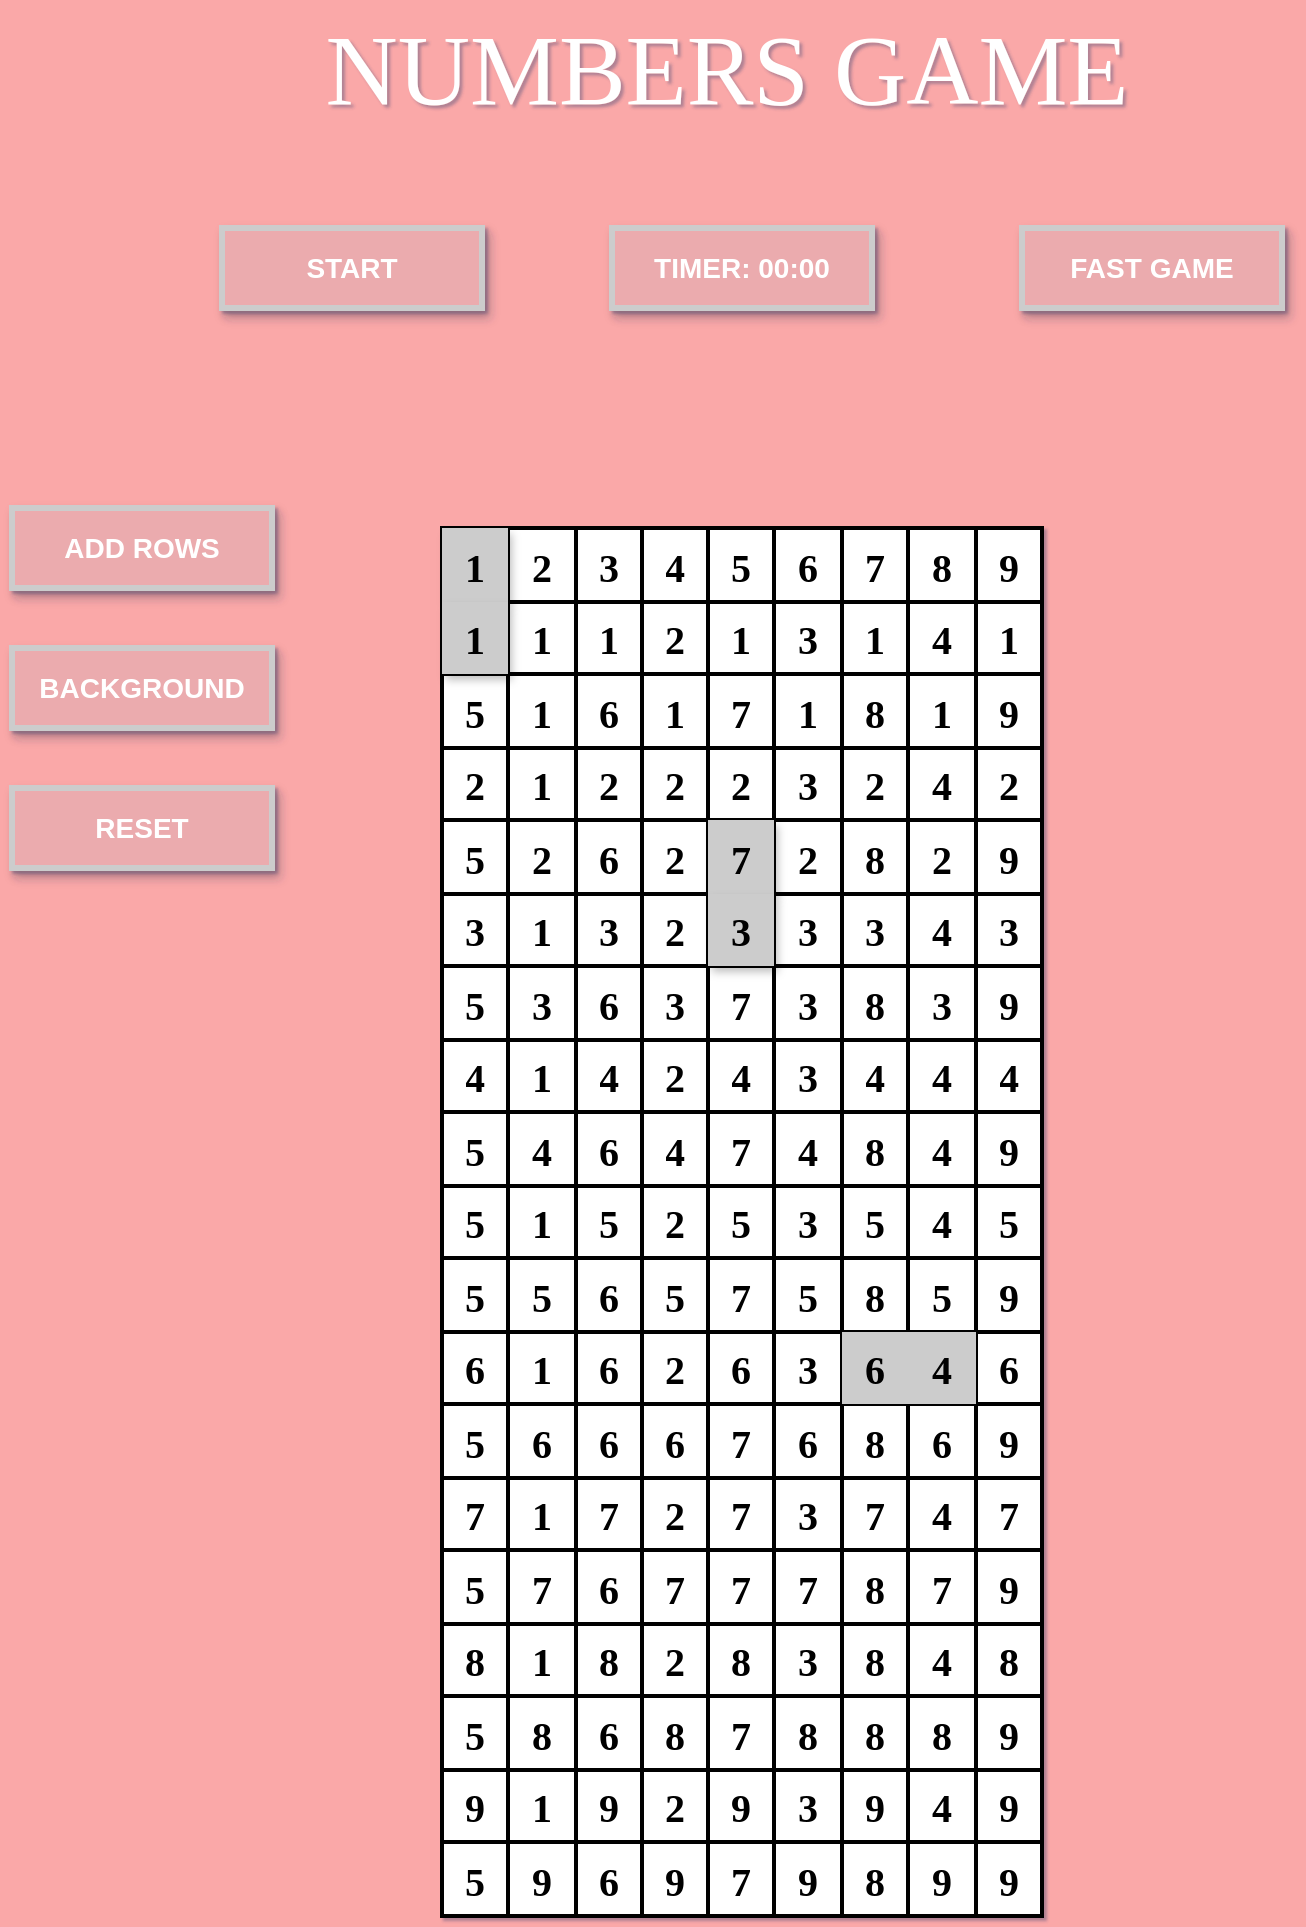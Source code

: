 <mxfile version="14.8.0" type="github" pages="2">
  <diagram id="GE7xgT1ViBM0I98MzZY_" name="Page-1">
    <mxGraphModel dx="946" dy="623" grid="1" gridSize="10" guides="1" tooltips="1" connect="1" arrows="1" fold="1" page="1" pageScale="1" pageWidth="850" pageHeight="1100" background="#FAA8A8" math="0" shadow="1">
      <root>
        <mxCell id="0" />
        <mxCell id="1" parent="0" />
        <mxCell id="mH-_44QPLBYqhJ9qM-qt-1" value="" style="shape=table;startSize=0;container=1;collapsible=0;childLayout=tableLayout;fontFamily=Annie Use Your Telescope;fontSource=https%3A%2F%2Ffonts.googleapis.com%2Fcss%3Ffamily%3DAnnie%2BUse%2BYour%2BTelescope;fontStyle=1;fontSize=20;strokeWidth=2;" vertex="1" parent="1">
          <mxGeometry x="270" y="350" width="300" height="694" as="geometry" />
        </mxCell>
        <mxCell id="mH-_44QPLBYqhJ9qM-qt-2" value="" style="shape=partialRectangle;collapsible=0;dropTarget=0;pointerEvents=0;fillColor=none;top=0;left=0;bottom=0;right=0;points=[[0,0.5],[1,0.5]];portConstraint=eastwest;fontFamily=Annie Use Your Telescope;fontSource=https%3A%2F%2Ffonts.googleapis.com%2Fcss%3Ffamily%3DAnnie%2BUse%2BYour%2BTelescope;fontStyle=1;fontSize=20;shadow=1;" vertex="1" parent="mH-_44QPLBYqhJ9qM-qt-1">
          <mxGeometry width="300" height="37" as="geometry" />
        </mxCell>
        <mxCell id="mH-_44QPLBYqhJ9qM-qt-3" value="1" style="shape=partialRectangle;html=1;whiteSpace=wrap;connectable=0;overflow=hidden;top=0;left=0;bottom=0;right=0;fillColor=#CCCCCC;fontFamily=Annie Use Your Telescope;fontSource=https%3A%2F%2Ffonts.googleapis.com%2Fcss%3Ffamily%3DAnnie%2BUse%2BYour%2BTelescope;fontStyle=1;fontSize=20;shadow=1;" vertex="1" parent="mH-_44QPLBYqhJ9qM-qt-2">
          <mxGeometry width="33" height="37" as="geometry" />
        </mxCell>
        <mxCell id="mH-_44QPLBYqhJ9qM-qt-4" value="2" style="shape=partialRectangle;html=1;whiteSpace=wrap;connectable=0;overflow=hidden;fillColor=none;top=0;left=0;bottom=0;right=0;fontFamily=Annie Use Your Telescope;fontSource=https%3A%2F%2Ffonts.googleapis.com%2Fcss%3Ffamily%3DAnnie%2BUse%2BYour%2BTelescope;fontStyle=1;fontSize=20;shadow=1;" vertex="1" parent="mH-_44QPLBYqhJ9qM-qt-2">
          <mxGeometry x="33" width="34" height="37" as="geometry" />
        </mxCell>
        <mxCell id="mH-_44QPLBYqhJ9qM-qt-5" value="3" style="shape=partialRectangle;html=1;whiteSpace=wrap;connectable=0;overflow=hidden;fillColor=none;top=0;left=0;bottom=0;right=0;fontFamily=Annie Use Your Telescope;fontSource=https%3A%2F%2Ffonts.googleapis.com%2Fcss%3Ffamily%3DAnnie%2BUse%2BYour%2BTelescope;fontStyle=1;fontSize=20;shadow=1;" vertex="1" parent="mH-_44QPLBYqhJ9qM-qt-2">
          <mxGeometry x="67" width="33" height="37" as="geometry" />
        </mxCell>
        <mxCell id="mH-_44QPLBYqhJ9qM-qt-6" value="4" style="shape=partialRectangle;html=1;whiteSpace=wrap;connectable=0;overflow=hidden;fillColor=none;top=0;left=0;bottom=0;right=0;fontFamily=Annie Use Your Telescope;fontSource=https%3A%2F%2Ffonts.googleapis.com%2Fcss%3Ffamily%3DAnnie%2BUse%2BYour%2BTelescope;fontStyle=1;fontSize=20;shadow=1;" vertex="1" parent="mH-_44QPLBYqhJ9qM-qt-2">
          <mxGeometry x="100" width="33" height="37" as="geometry" />
        </mxCell>
        <mxCell id="mH-_44QPLBYqhJ9qM-qt-7" value="5" style="shape=partialRectangle;html=1;whiteSpace=wrap;connectable=0;overflow=hidden;fillColor=none;top=0;left=0;bottom=0;right=0;fontFamily=Annie Use Your Telescope;fontSource=https%3A%2F%2Ffonts.googleapis.com%2Fcss%3Ffamily%3DAnnie%2BUse%2BYour%2BTelescope;fontStyle=1;fontSize=20;shadow=1;" vertex="1" parent="mH-_44QPLBYqhJ9qM-qt-2">
          <mxGeometry x="133" width="33" height="37" as="geometry" />
        </mxCell>
        <mxCell id="mH-_44QPLBYqhJ9qM-qt-8" value="6" style="shape=partialRectangle;html=1;whiteSpace=wrap;connectable=0;overflow=hidden;fillColor=none;top=0;left=0;bottom=0;right=0;fontFamily=Annie Use Your Telescope;fontSource=https%3A%2F%2Ffonts.googleapis.com%2Fcss%3Ffamily%3DAnnie%2BUse%2BYour%2BTelescope;fontStyle=1;fontSize=20;shadow=1;" vertex="1" parent="mH-_44QPLBYqhJ9qM-qt-2">
          <mxGeometry x="166" width="34" height="37" as="geometry" />
        </mxCell>
        <mxCell id="mH-_44QPLBYqhJ9qM-qt-9" value="7" style="shape=partialRectangle;html=1;whiteSpace=wrap;connectable=0;overflow=hidden;fillColor=none;top=0;left=0;bottom=0;right=0;fontFamily=Annie Use Your Telescope;fontSource=https%3A%2F%2Ffonts.googleapis.com%2Fcss%3Ffamily%3DAnnie%2BUse%2BYour%2BTelescope;fontStyle=1;fontSize=20;shadow=1;" vertex="1" parent="mH-_44QPLBYqhJ9qM-qt-2">
          <mxGeometry x="200" width="33" height="37" as="geometry" />
        </mxCell>
        <mxCell id="mH-_44QPLBYqhJ9qM-qt-10" value="8" style="shape=partialRectangle;html=1;whiteSpace=wrap;connectable=0;overflow=hidden;fillColor=none;top=0;left=0;bottom=0;right=0;fontFamily=Annie Use Your Telescope;fontSource=https%3A%2F%2Ffonts.googleapis.com%2Fcss%3Ffamily%3DAnnie%2BUse%2BYour%2BTelescope;fontStyle=1;fontSize=20;shadow=1;" vertex="1" parent="mH-_44QPLBYqhJ9qM-qt-2">
          <mxGeometry x="233" width="34" height="37" as="geometry" />
        </mxCell>
        <mxCell id="mH-_44QPLBYqhJ9qM-qt-11" value="9" style="shape=partialRectangle;html=1;whiteSpace=wrap;connectable=0;overflow=hidden;fillColor=none;top=0;left=0;bottom=0;right=0;fontFamily=Annie Use Your Telescope;fontSource=https%3A%2F%2Ffonts.googleapis.com%2Fcss%3Ffamily%3DAnnie%2BUse%2BYour%2BTelescope;fontStyle=1;fontSize=20;shadow=1;" vertex="1" parent="mH-_44QPLBYqhJ9qM-qt-2">
          <mxGeometry x="267" width="33" height="37" as="geometry" />
        </mxCell>
        <mxCell id="mH-_44QPLBYqhJ9qM-qt-12" value="" style="shape=partialRectangle;collapsible=0;dropTarget=0;pointerEvents=0;fillColor=none;top=0;left=0;bottom=0;right=0;points=[[0,0.5],[1,0.5]];portConstraint=eastwest;fontFamily=Annie Use Your Telescope;fontSource=https%3A%2F%2Ffonts.googleapis.com%2Fcss%3Ffamily%3DAnnie%2BUse%2BYour%2BTelescope;fontStyle=1;fontSize=20;shadow=1;" vertex="1" parent="mH-_44QPLBYqhJ9qM-qt-1">
          <mxGeometry y="37" width="300" height="36" as="geometry" />
        </mxCell>
        <mxCell id="mH-_44QPLBYqhJ9qM-qt-13" value="1" style="shape=partialRectangle;html=1;whiteSpace=wrap;connectable=0;overflow=hidden;top=0;left=0;bottom=0;right=0;strokeColor=none;fillColor=#CCCCCC;fontFamily=Annie Use Your Telescope;fontSource=https%3A%2F%2Ffonts.googleapis.com%2Fcss%3Ffamily%3DAnnie%2BUse%2BYour%2BTelescope;fontStyle=1;fontSize=20;shadow=1;" vertex="1" parent="mH-_44QPLBYqhJ9qM-qt-12">
          <mxGeometry width="33" height="36" as="geometry" />
        </mxCell>
        <mxCell id="mH-_44QPLBYqhJ9qM-qt-14" value="1" style="shape=partialRectangle;html=1;whiteSpace=wrap;connectable=0;overflow=hidden;fillColor=none;top=0;left=0;bottom=0;right=0;fontFamily=Annie Use Your Telescope;fontSource=https%3A%2F%2Ffonts.googleapis.com%2Fcss%3Ffamily%3DAnnie%2BUse%2BYour%2BTelescope;fontStyle=1;fontSize=20;shadow=1;" vertex="1" parent="mH-_44QPLBYqhJ9qM-qt-12">
          <mxGeometry x="33" width="34" height="36" as="geometry" />
        </mxCell>
        <mxCell id="mH-_44QPLBYqhJ9qM-qt-15" value="1" style="shape=partialRectangle;html=1;whiteSpace=wrap;connectable=0;overflow=hidden;fillColor=none;top=0;left=0;bottom=0;right=0;fontFamily=Annie Use Your Telescope;fontSource=https%3A%2F%2Ffonts.googleapis.com%2Fcss%3Ffamily%3DAnnie%2BUse%2BYour%2BTelescope;fontStyle=1;fontSize=20;shadow=1;" vertex="1" parent="mH-_44QPLBYqhJ9qM-qt-12">
          <mxGeometry x="67" width="33" height="36" as="geometry" />
        </mxCell>
        <mxCell id="mH-_44QPLBYqhJ9qM-qt-16" value="2" style="shape=partialRectangle;html=1;whiteSpace=wrap;connectable=0;overflow=hidden;fillColor=none;top=0;left=0;bottom=0;right=0;fontFamily=Annie Use Your Telescope;fontSource=https%3A%2F%2Ffonts.googleapis.com%2Fcss%3Ffamily%3DAnnie%2BUse%2BYour%2BTelescope;fontStyle=1;fontSize=20;shadow=1;" vertex="1" parent="mH-_44QPLBYqhJ9qM-qt-12">
          <mxGeometry x="100" width="33" height="36" as="geometry" />
        </mxCell>
        <mxCell id="mH-_44QPLBYqhJ9qM-qt-17" value="1" style="shape=partialRectangle;html=1;whiteSpace=wrap;connectable=0;overflow=hidden;fillColor=none;top=0;left=0;bottom=0;right=0;fontFamily=Annie Use Your Telescope;fontSource=https%3A%2F%2Ffonts.googleapis.com%2Fcss%3Ffamily%3DAnnie%2BUse%2BYour%2BTelescope;fontStyle=1;fontSize=20;shadow=1;" vertex="1" parent="mH-_44QPLBYqhJ9qM-qt-12">
          <mxGeometry x="133" width="33" height="36" as="geometry" />
        </mxCell>
        <mxCell id="mH-_44QPLBYqhJ9qM-qt-18" value="3" style="shape=partialRectangle;html=1;whiteSpace=wrap;connectable=0;overflow=hidden;fillColor=none;top=0;left=0;bottom=0;right=0;fontFamily=Annie Use Your Telescope;fontSource=https%3A%2F%2Ffonts.googleapis.com%2Fcss%3Ffamily%3DAnnie%2BUse%2BYour%2BTelescope;fontStyle=1;fontSize=20;shadow=1;" vertex="1" parent="mH-_44QPLBYqhJ9qM-qt-12">
          <mxGeometry x="166" width="34" height="36" as="geometry" />
        </mxCell>
        <mxCell id="mH-_44QPLBYqhJ9qM-qt-19" value="1" style="shape=partialRectangle;html=1;whiteSpace=wrap;connectable=0;overflow=hidden;fillColor=none;top=0;left=0;bottom=0;right=0;fontFamily=Annie Use Your Telescope;fontSource=https%3A%2F%2Ffonts.googleapis.com%2Fcss%3Ffamily%3DAnnie%2BUse%2BYour%2BTelescope;fontStyle=1;fontSize=20;shadow=1;" vertex="1" parent="mH-_44QPLBYqhJ9qM-qt-12">
          <mxGeometry x="200" width="33" height="36" as="geometry" />
        </mxCell>
        <mxCell id="mH-_44QPLBYqhJ9qM-qt-20" value="4" style="shape=partialRectangle;html=1;whiteSpace=wrap;connectable=0;overflow=hidden;fillColor=none;top=0;left=0;bottom=0;right=0;fontFamily=Annie Use Your Telescope;fontSource=https%3A%2F%2Ffonts.googleapis.com%2Fcss%3Ffamily%3DAnnie%2BUse%2BYour%2BTelescope;fontStyle=1;fontSize=20;shadow=1;" vertex="1" parent="mH-_44QPLBYqhJ9qM-qt-12">
          <mxGeometry x="233" width="34" height="36" as="geometry" />
        </mxCell>
        <mxCell id="mH-_44QPLBYqhJ9qM-qt-21" value="1" style="shape=partialRectangle;html=1;whiteSpace=wrap;connectable=0;overflow=hidden;fillColor=none;top=0;left=0;bottom=0;right=0;fontFamily=Annie Use Your Telescope;fontSource=https%3A%2F%2Ffonts.googleapis.com%2Fcss%3Ffamily%3DAnnie%2BUse%2BYour%2BTelescope;fontStyle=1;fontSize=20;shadow=1;" vertex="1" parent="mH-_44QPLBYqhJ9qM-qt-12">
          <mxGeometry x="267" width="33" height="36" as="geometry" />
        </mxCell>
        <mxCell id="mH-_44QPLBYqhJ9qM-qt-22" value="" style="shape=partialRectangle;collapsible=0;dropTarget=0;pointerEvents=0;fillColor=none;top=0;left=0;bottom=0;right=0;points=[[0,0.5],[1,0.5]];portConstraint=eastwest;fontFamily=Annie Use Your Telescope;fontSource=https%3A%2F%2Ffonts.googleapis.com%2Fcss%3Ffamily%3DAnnie%2BUse%2BYour%2BTelescope;fontStyle=1;fontSize=20;shadow=1;" vertex="1" parent="mH-_44QPLBYqhJ9qM-qt-1">
          <mxGeometry y="73" width="300" height="37" as="geometry" />
        </mxCell>
        <mxCell id="mH-_44QPLBYqhJ9qM-qt-23" value="5" style="shape=partialRectangle;html=1;whiteSpace=wrap;connectable=0;overflow=hidden;fillColor=none;top=0;left=0;bottom=0;right=0;fontFamily=Annie Use Your Telescope;fontSource=https%3A%2F%2Ffonts.googleapis.com%2Fcss%3Ffamily%3DAnnie%2BUse%2BYour%2BTelescope;fontStyle=1;fontSize=20;shadow=1;" vertex="1" parent="mH-_44QPLBYqhJ9qM-qt-22">
          <mxGeometry width="33" height="37" as="geometry" />
        </mxCell>
        <mxCell id="mH-_44QPLBYqhJ9qM-qt-24" value="1" style="shape=partialRectangle;html=1;whiteSpace=wrap;connectable=0;overflow=hidden;fillColor=none;top=0;left=0;bottom=0;right=0;fontFamily=Annie Use Your Telescope;fontSource=https%3A%2F%2Ffonts.googleapis.com%2Fcss%3Ffamily%3DAnnie%2BUse%2BYour%2BTelescope;fontStyle=1;fontSize=20;shadow=1;" vertex="1" parent="mH-_44QPLBYqhJ9qM-qt-22">
          <mxGeometry x="33" width="34" height="37" as="geometry" />
        </mxCell>
        <mxCell id="mH-_44QPLBYqhJ9qM-qt-25" value="6" style="shape=partialRectangle;html=1;whiteSpace=wrap;connectable=0;overflow=hidden;fillColor=none;top=0;left=0;bottom=0;right=0;fontFamily=Annie Use Your Telescope;fontSource=https%3A%2F%2Ffonts.googleapis.com%2Fcss%3Ffamily%3DAnnie%2BUse%2BYour%2BTelescope;fontStyle=1;fontSize=20;shadow=1;" vertex="1" parent="mH-_44QPLBYqhJ9qM-qt-22">
          <mxGeometry x="67" width="33" height="37" as="geometry" />
        </mxCell>
        <mxCell id="mH-_44QPLBYqhJ9qM-qt-26" value="1" style="shape=partialRectangle;html=1;whiteSpace=wrap;connectable=0;overflow=hidden;fillColor=none;top=0;left=0;bottom=0;right=0;fontFamily=Annie Use Your Telescope;fontSource=https%3A%2F%2Ffonts.googleapis.com%2Fcss%3Ffamily%3DAnnie%2BUse%2BYour%2BTelescope;fontStyle=1;fontSize=20;shadow=1;" vertex="1" parent="mH-_44QPLBYqhJ9qM-qt-22">
          <mxGeometry x="100" width="33" height="37" as="geometry" />
        </mxCell>
        <mxCell id="mH-_44QPLBYqhJ9qM-qt-27" value="7" style="shape=partialRectangle;html=1;whiteSpace=wrap;connectable=0;overflow=hidden;fillColor=none;top=0;left=0;bottom=0;right=0;fontFamily=Annie Use Your Telescope;fontSource=https%3A%2F%2Ffonts.googleapis.com%2Fcss%3Ffamily%3DAnnie%2BUse%2BYour%2BTelescope;fontStyle=1;fontSize=20;shadow=1;" vertex="1" parent="mH-_44QPLBYqhJ9qM-qt-22">
          <mxGeometry x="133" width="33" height="37" as="geometry" />
        </mxCell>
        <mxCell id="mH-_44QPLBYqhJ9qM-qt-28" value="1" style="shape=partialRectangle;html=1;whiteSpace=wrap;connectable=0;overflow=hidden;fillColor=none;top=0;left=0;bottom=0;right=0;fontFamily=Annie Use Your Telescope;fontSource=https%3A%2F%2Ffonts.googleapis.com%2Fcss%3Ffamily%3DAnnie%2BUse%2BYour%2BTelescope;fontStyle=1;fontSize=20;shadow=1;" vertex="1" parent="mH-_44QPLBYqhJ9qM-qt-22">
          <mxGeometry x="166" width="34" height="37" as="geometry" />
        </mxCell>
        <mxCell id="mH-_44QPLBYqhJ9qM-qt-29" value="8" style="shape=partialRectangle;html=1;whiteSpace=wrap;connectable=0;overflow=hidden;fillColor=none;top=0;left=0;bottom=0;right=0;fontFamily=Annie Use Your Telescope;fontSource=https%3A%2F%2Ffonts.googleapis.com%2Fcss%3Ffamily%3DAnnie%2BUse%2BYour%2BTelescope;fontStyle=1;fontSize=20;shadow=1;" vertex="1" parent="mH-_44QPLBYqhJ9qM-qt-22">
          <mxGeometry x="200" width="33" height="37" as="geometry" />
        </mxCell>
        <mxCell id="mH-_44QPLBYqhJ9qM-qt-30" value="1" style="shape=partialRectangle;html=1;whiteSpace=wrap;connectable=0;overflow=hidden;fillColor=none;top=0;left=0;bottom=0;right=0;fontFamily=Annie Use Your Telescope;fontSource=https%3A%2F%2Ffonts.googleapis.com%2Fcss%3Ffamily%3DAnnie%2BUse%2BYour%2BTelescope;fontStyle=1;fontSize=20;shadow=1;" vertex="1" parent="mH-_44QPLBYqhJ9qM-qt-22">
          <mxGeometry x="233" width="34" height="37" as="geometry" />
        </mxCell>
        <mxCell id="mH-_44QPLBYqhJ9qM-qt-31" value="9" style="shape=partialRectangle;html=1;whiteSpace=wrap;connectable=0;overflow=hidden;fillColor=none;top=0;left=0;bottom=0;right=0;fontFamily=Annie Use Your Telescope;fontSource=https%3A%2F%2Ffonts.googleapis.com%2Fcss%3Ffamily%3DAnnie%2BUse%2BYour%2BTelescope;fontStyle=1;fontSize=20;shadow=1;" vertex="1" parent="mH-_44QPLBYqhJ9qM-qt-22">
          <mxGeometry x="267" width="33" height="37" as="geometry" />
        </mxCell>
        <mxCell id="mH-_44QPLBYqhJ9qM-qt-32" value="" style="shape=partialRectangle;collapsible=0;dropTarget=0;pointerEvents=0;fillColor=none;top=0;left=0;bottom=0;right=0;points=[[0,0.5],[1,0.5]];portConstraint=eastwest;fontFamily=Annie Use Your Telescope;fontSource=https%3A%2F%2Ffonts.googleapis.com%2Fcss%3Ffamily%3DAnnie%2BUse%2BYour%2BTelescope;fontStyle=1;fontSize=20;shadow=1;" vertex="1" parent="mH-_44QPLBYqhJ9qM-qt-1">
          <mxGeometry y="110" width="300" height="36" as="geometry" />
        </mxCell>
        <mxCell id="mH-_44QPLBYqhJ9qM-qt-33" value="2" style="shape=partialRectangle;html=1;whiteSpace=wrap;connectable=0;overflow=hidden;fillColor=none;top=0;left=0;bottom=0;right=0;fontFamily=Annie Use Your Telescope;fontSource=https%3A%2F%2Ffonts.googleapis.com%2Fcss%3Ffamily%3DAnnie%2BUse%2BYour%2BTelescope;fontStyle=1;fontSize=20;shadow=1;" vertex="1" parent="mH-_44QPLBYqhJ9qM-qt-32">
          <mxGeometry width="33" height="36" as="geometry" />
        </mxCell>
        <mxCell id="mH-_44QPLBYqhJ9qM-qt-34" value="1" style="shape=partialRectangle;html=1;whiteSpace=wrap;connectable=0;overflow=hidden;fillColor=none;top=0;left=0;bottom=0;right=0;fontFamily=Annie Use Your Telescope;fontSource=https%3A%2F%2Ffonts.googleapis.com%2Fcss%3Ffamily%3DAnnie%2BUse%2BYour%2BTelescope;fontStyle=1;fontSize=20;shadow=1;" vertex="1" parent="mH-_44QPLBYqhJ9qM-qt-32">
          <mxGeometry x="33" width="34" height="36" as="geometry" />
        </mxCell>
        <mxCell id="mH-_44QPLBYqhJ9qM-qt-35" value="2" style="shape=partialRectangle;html=1;whiteSpace=wrap;connectable=0;overflow=hidden;fillColor=none;top=0;left=0;bottom=0;right=0;fontFamily=Annie Use Your Telescope;fontSource=https%3A%2F%2Ffonts.googleapis.com%2Fcss%3Ffamily%3DAnnie%2BUse%2BYour%2BTelescope;fontStyle=1;fontSize=20;shadow=1;" vertex="1" parent="mH-_44QPLBYqhJ9qM-qt-32">
          <mxGeometry x="67" width="33" height="36" as="geometry" />
        </mxCell>
        <mxCell id="mH-_44QPLBYqhJ9qM-qt-36" value="2" style="shape=partialRectangle;html=1;whiteSpace=wrap;connectable=0;overflow=hidden;fillColor=none;top=0;left=0;bottom=0;right=0;fontFamily=Annie Use Your Telescope;fontSource=https%3A%2F%2Ffonts.googleapis.com%2Fcss%3Ffamily%3DAnnie%2BUse%2BYour%2BTelescope;fontStyle=1;fontSize=20;shadow=1;" vertex="1" parent="mH-_44QPLBYqhJ9qM-qt-32">
          <mxGeometry x="100" width="33" height="36" as="geometry" />
        </mxCell>
        <mxCell id="mH-_44QPLBYqhJ9qM-qt-37" value="2" style="shape=partialRectangle;html=1;whiteSpace=wrap;connectable=0;overflow=hidden;fillColor=none;top=0;left=0;bottom=0;right=0;fontFamily=Annie Use Your Telescope;fontSource=https%3A%2F%2Ffonts.googleapis.com%2Fcss%3Ffamily%3DAnnie%2BUse%2BYour%2BTelescope;fontStyle=1;fontSize=20;shadow=1;" vertex="1" parent="mH-_44QPLBYqhJ9qM-qt-32">
          <mxGeometry x="133" width="33" height="36" as="geometry" />
        </mxCell>
        <mxCell id="mH-_44QPLBYqhJ9qM-qt-38" value="3" style="shape=partialRectangle;html=1;whiteSpace=wrap;connectable=0;overflow=hidden;fillColor=none;top=0;left=0;bottom=0;right=0;fontFamily=Annie Use Your Telescope;fontSource=https%3A%2F%2Ffonts.googleapis.com%2Fcss%3Ffamily%3DAnnie%2BUse%2BYour%2BTelescope;fontStyle=1;fontSize=20;shadow=1;" vertex="1" parent="mH-_44QPLBYqhJ9qM-qt-32">
          <mxGeometry x="166" width="34" height="36" as="geometry" />
        </mxCell>
        <mxCell id="mH-_44QPLBYqhJ9qM-qt-39" value="2" style="shape=partialRectangle;html=1;whiteSpace=wrap;connectable=0;overflow=hidden;fillColor=none;top=0;left=0;bottom=0;right=0;fontFamily=Annie Use Your Telescope;fontSource=https%3A%2F%2Ffonts.googleapis.com%2Fcss%3Ffamily%3DAnnie%2BUse%2BYour%2BTelescope;fontStyle=1;fontSize=20;shadow=1;" vertex="1" parent="mH-_44QPLBYqhJ9qM-qt-32">
          <mxGeometry x="200" width="33" height="36" as="geometry" />
        </mxCell>
        <mxCell id="mH-_44QPLBYqhJ9qM-qt-40" value="4" style="shape=partialRectangle;html=1;whiteSpace=wrap;connectable=0;overflow=hidden;fillColor=none;top=0;left=0;bottom=0;right=0;fontFamily=Annie Use Your Telescope;fontSource=https%3A%2F%2Ffonts.googleapis.com%2Fcss%3Ffamily%3DAnnie%2BUse%2BYour%2BTelescope;fontStyle=1;fontSize=20;shadow=1;" vertex="1" parent="mH-_44QPLBYqhJ9qM-qt-32">
          <mxGeometry x="233" width="34" height="36" as="geometry" />
        </mxCell>
        <mxCell id="mH-_44QPLBYqhJ9qM-qt-41" value="2" style="shape=partialRectangle;html=1;whiteSpace=wrap;connectable=0;overflow=hidden;fillColor=none;top=0;left=0;bottom=0;right=0;fontFamily=Annie Use Your Telescope;fontSource=https%3A%2F%2Ffonts.googleapis.com%2Fcss%3Ffamily%3DAnnie%2BUse%2BYour%2BTelescope;fontStyle=1;fontSize=20;shadow=1;" vertex="1" parent="mH-_44QPLBYqhJ9qM-qt-32">
          <mxGeometry x="267" width="33" height="36" as="geometry" />
        </mxCell>
        <mxCell id="mH-_44QPLBYqhJ9qM-qt-42" value="" style="shape=partialRectangle;collapsible=0;dropTarget=0;pointerEvents=0;fillColor=none;top=0;left=0;bottom=0;right=0;points=[[0,0.5],[1,0.5]];portConstraint=eastwest;fontFamily=Annie Use Your Telescope;fontSource=https%3A%2F%2Ffonts.googleapis.com%2Fcss%3Ffamily%3DAnnie%2BUse%2BYour%2BTelescope;fontStyle=1;fontSize=20;shadow=1;" vertex="1" parent="mH-_44QPLBYqhJ9qM-qt-1">
          <mxGeometry y="146" width="300" height="37" as="geometry" />
        </mxCell>
        <mxCell id="mH-_44QPLBYqhJ9qM-qt-43" value="5" style="shape=partialRectangle;html=1;whiteSpace=wrap;connectable=0;overflow=hidden;fillColor=none;top=0;left=0;bottom=0;right=0;fontFamily=Annie Use Your Telescope;fontSource=https%3A%2F%2Ffonts.googleapis.com%2Fcss%3Ffamily%3DAnnie%2BUse%2BYour%2BTelescope;fontStyle=1;fontSize=20;shadow=1;" vertex="1" parent="mH-_44QPLBYqhJ9qM-qt-42">
          <mxGeometry width="33" height="37" as="geometry" />
        </mxCell>
        <mxCell id="mH-_44QPLBYqhJ9qM-qt-44" value="2" style="shape=partialRectangle;html=1;whiteSpace=wrap;connectable=0;overflow=hidden;fillColor=none;top=0;left=0;bottom=0;right=0;fontFamily=Annie Use Your Telescope;fontSource=https%3A%2F%2Ffonts.googleapis.com%2Fcss%3Ffamily%3DAnnie%2BUse%2BYour%2BTelescope;fontStyle=1;fontSize=20;shadow=1;" vertex="1" parent="mH-_44QPLBYqhJ9qM-qt-42">
          <mxGeometry x="33" width="34" height="37" as="geometry" />
        </mxCell>
        <mxCell id="mH-_44QPLBYqhJ9qM-qt-45" value="6" style="shape=partialRectangle;html=1;whiteSpace=wrap;connectable=0;overflow=hidden;fillColor=none;top=0;left=0;bottom=0;right=0;fontFamily=Annie Use Your Telescope;fontSource=https%3A%2F%2Ffonts.googleapis.com%2Fcss%3Ffamily%3DAnnie%2BUse%2BYour%2BTelescope;fontStyle=1;fontSize=20;shadow=1;" vertex="1" parent="mH-_44QPLBYqhJ9qM-qt-42">
          <mxGeometry x="67" width="33" height="37" as="geometry" />
        </mxCell>
        <mxCell id="mH-_44QPLBYqhJ9qM-qt-46" value="2" style="shape=partialRectangle;html=1;whiteSpace=wrap;connectable=0;overflow=hidden;fillColor=none;top=0;left=0;bottom=0;right=0;fontFamily=Annie Use Your Telescope;fontSource=https%3A%2F%2Ffonts.googleapis.com%2Fcss%3Ffamily%3DAnnie%2BUse%2BYour%2BTelescope;fontStyle=1;fontSize=20;shadow=1;" vertex="1" parent="mH-_44QPLBYqhJ9qM-qt-42">
          <mxGeometry x="100" width="33" height="37" as="geometry" />
        </mxCell>
        <mxCell id="mH-_44QPLBYqhJ9qM-qt-47" value="7" style="shape=partialRectangle;html=1;whiteSpace=wrap;connectable=0;overflow=hidden;top=0;left=0;bottom=0;right=0;fillColor=#CCCCCC;fontFamily=Annie Use Your Telescope;fontSource=https%3A%2F%2Ffonts.googleapis.com%2Fcss%3Ffamily%3DAnnie%2BUse%2BYour%2BTelescope;fontStyle=1;fontSize=20;shadow=1;" vertex="1" parent="mH-_44QPLBYqhJ9qM-qt-42">
          <mxGeometry x="133" width="33" height="37" as="geometry" />
        </mxCell>
        <mxCell id="mH-_44QPLBYqhJ9qM-qt-48" value="2" style="shape=partialRectangle;html=1;whiteSpace=wrap;connectable=0;overflow=hidden;fillColor=none;top=0;left=0;bottom=0;right=0;fontFamily=Annie Use Your Telescope;fontSource=https%3A%2F%2Ffonts.googleapis.com%2Fcss%3Ffamily%3DAnnie%2BUse%2BYour%2BTelescope;fontStyle=1;fontSize=20;shadow=1;" vertex="1" parent="mH-_44QPLBYqhJ9qM-qt-42">
          <mxGeometry x="166" width="34" height="37" as="geometry" />
        </mxCell>
        <mxCell id="mH-_44QPLBYqhJ9qM-qt-49" value="8" style="shape=partialRectangle;html=1;whiteSpace=wrap;connectable=0;overflow=hidden;fillColor=none;top=0;left=0;bottom=0;right=0;fontFamily=Annie Use Your Telescope;fontSource=https%3A%2F%2Ffonts.googleapis.com%2Fcss%3Ffamily%3DAnnie%2BUse%2BYour%2BTelescope;fontStyle=1;fontSize=20;shadow=1;" vertex="1" parent="mH-_44QPLBYqhJ9qM-qt-42">
          <mxGeometry x="200" width="33" height="37" as="geometry" />
        </mxCell>
        <mxCell id="mH-_44QPLBYqhJ9qM-qt-50" value="2" style="shape=partialRectangle;html=1;whiteSpace=wrap;connectable=0;overflow=hidden;fillColor=none;top=0;left=0;bottom=0;right=0;fontFamily=Annie Use Your Telescope;fontSource=https%3A%2F%2Ffonts.googleapis.com%2Fcss%3Ffamily%3DAnnie%2BUse%2BYour%2BTelescope;fontStyle=1;fontSize=20;shadow=1;" vertex="1" parent="mH-_44QPLBYqhJ9qM-qt-42">
          <mxGeometry x="233" width="34" height="37" as="geometry" />
        </mxCell>
        <mxCell id="mH-_44QPLBYqhJ9qM-qt-51" value="9" style="shape=partialRectangle;html=1;whiteSpace=wrap;connectable=0;overflow=hidden;fillColor=none;top=0;left=0;bottom=0;right=0;fontFamily=Annie Use Your Telescope;fontSource=https%3A%2F%2Ffonts.googleapis.com%2Fcss%3Ffamily%3DAnnie%2BUse%2BYour%2BTelescope;fontStyle=1;fontSize=20;shadow=1;" vertex="1" parent="mH-_44QPLBYqhJ9qM-qt-42">
          <mxGeometry x="267" width="33" height="37" as="geometry" />
        </mxCell>
        <mxCell id="mH-_44QPLBYqhJ9qM-qt-52" value="" style="shape=partialRectangle;collapsible=0;dropTarget=0;pointerEvents=0;fillColor=none;top=0;left=0;bottom=0;right=0;points=[[0,0.5],[1,0.5]];portConstraint=eastwest;fontFamily=Annie Use Your Telescope;fontSource=https%3A%2F%2Ffonts.googleapis.com%2Fcss%3Ffamily%3DAnnie%2BUse%2BYour%2BTelescope;fontStyle=1;fontSize=20;shadow=1;" vertex="1" parent="mH-_44QPLBYqhJ9qM-qt-1">
          <mxGeometry y="183" width="300" height="36" as="geometry" />
        </mxCell>
        <mxCell id="mH-_44QPLBYqhJ9qM-qt-53" value="3" style="shape=partialRectangle;html=1;whiteSpace=wrap;connectable=0;overflow=hidden;fillColor=none;top=0;left=0;bottom=0;right=0;fontFamily=Annie Use Your Telescope;fontSource=https%3A%2F%2Ffonts.googleapis.com%2Fcss%3Ffamily%3DAnnie%2BUse%2BYour%2BTelescope;fontStyle=1;fontSize=20;shadow=1;" vertex="1" parent="mH-_44QPLBYqhJ9qM-qt-52">
          <mxGeometry width="33" height="36" as="geometry" />
        </mxCell>
        <mxCell id="mH-_44QPLBYqhJ9qM-qt-54" value="1" style="shape=partialRectangle;html=1;whiteSpace=wrap;connectable=0;overflow=hidden;fillColor=none;top=0;left=0;bottom=0;right=0;fontFamily=Annie Use Your Telescope;fontSource=https%3A%2F%2Ffonts.googleapis.com%2Fcss%3Ffamily%3DAnnie%2BUse%2BYour%2BTelescope;fontStyle=1;fontSize=20;shadow=1;" vertex="1" parent="mH-_44QPLBYqhJ9qM-qt-52">
          <mxGeometry x="33" width="34" height="36" as="geometry" />
        </mxCell>
        <mxCell id="mH-_44QPLBYqhJ9qM-qt-55" value="3" style="shape=partialRectangle;html=1;whiteSpace=wrap;connectable=0;overflow=hidden;fillColor=none;top=0;left=0;bottom=0;right=0;fontFamily=Annie Use Your Telescope;fontSource=https%3A%2F%2Ffonts.googleapis.com%2Fcss%3Ffamily%3DAnnie%2BUse%2BYour%2BTelescope;fontStyle=1;fontSize=20;shadow=1;" vertex="1" parent="mH-_44QPLBYqhJ9qM-qt-52">
          <mxGeometry x="67" width="33" height="36" as="geometry" />
        </mxCell>
        <mxCell id="mH-_44QPLBYqhJ9qM-qt-56" value="2" style="shape=partialRectangle;html=1;whiteSpace=wrap;connectable=0;overflow=hidden;fillColor=none;top=0;left=0;bottom=0;right=0;fontFamily=Annie Use Your Telescope;fontSource=https%3A%2F%2Ffonts.googleapis.com%2Fcss%3Ffamily%3DAnnie%2BUse%2BYour%2BTelescope;fontStyle=1;fontSize=20;shadow=1;" vertex="1" parent="mH-_44QPLBYqhJ9qM-qt-52">
          <mxGeometry x="100" width="33" height="36" as="geometry" />
        </mxCell>
        <mxCell id="mH-_44QPLBYqhJ9qM-qt-57" value="3" style="shape=partialRectangle;html=1;whiteSpace=wrap;connectable=0;overflow=hidden;top=0;left=0;bottom=0;right=0;fillColor=#CCCCCC;fontFamily=Annie Use Your Telescope;fontSource=https%3A%2F%2Ffonts.googleapis.com%2Fcss%3Ffamily%3DAnnie%2BUse%2BYour%2BTelescope;fontStyle=1;fontSize=20;shadow=1;" vertex="1" parent="mH-_44QPLBYqhJ9qM-qt-52">
          <mxGeometry x="133" width="33" height="36" as="geometry" />
        </mxCell>
        <mxCell id="mH-_44QPLBYqhJ9qM-qt-58" value="3" style="shape=partialRectangle;html=1;whiteSpace=wrap;connectable=0;overflow=hidden;fillColor=none;top=0;left=0;bottom=0;right=0;fontFamily=Annie Use Your Telescope;fontSource=https%3A%2F%2Ffonts.googleapis.com%2Fcss%3Ffamily%3DAnnie%2BUse%2BYour%2BTelescope;fontStyle=1;fontSize=20;shadow=1;" vertex="1" parent="mH-_44QPLBYqhJ9qM-qt-52">
          <mxGeometry x="166" width="34" height="36" as="geometry" />
        </mxCell>
        <mxCell id="mH-_44QPLBYqhJ9qM-qt-59" value="3" style="shape=partialRectangle;html=1;whiteSpace=wrap;connectable=0;overflow=hidden;fillColor=none;top=0;left=0;bottom=0;right=0;fontFamily=Annie Use Your Telescope;fontSource=https%3A%2F%2Ffonts.googleapis.com%2Fcss%3Ffamily%3DAnnie%2BUse%2BYour%2BTelescope;fontStyle=1;fontSize=20;shadow=1;" vertex="1" parent="mH-_44QPLBYqhJ9qM-qt-52">
          <mxGeometry x="200" width="33" height="36" as="geometry" />
        </mxCell>
        <mxCell id="mH-_44QPLBYqhJ9qM-qt-60" value="4" style="shape=partialRectangle;html=1;whiteSpace=wrap;connectable=0;overflow=hidden;fillColor=none;top=0;left=0;bottom=0;right=0;fontFamily=Annie Use Your Telescope;fontSource=https%3A%2F%2Ffonts.googleapis.com%2Fcss%3Ffamily%3DAnnie%2BUse%2BYour%2BTelescope;fontStyle=1;fontSize=20;shadow=1;" vertex="1" parent="mH-_44QPLBYqhJ9qM-qt-52">
          <mxGeometry x="233" width="34" height="36" as="geometry" />
        </mxCell>
        <mxCell id="mH-_44QPLBYqhJ9qM-qt-61" value="3" style="shape=partialRectangle;html=1;whiteSpace=wrap;connectable=0;overflow=hidden;fillColor=none;top=0;left=0;bottom=0;right=0;fontFamily=Annie Use Your Telescope;fontSource=https%3A%2F%2Ffonts.googleapis.com%2Fcss%3Ffamily%3DAnnie%2BUse%2BYour%2BTelescope;fontStyle=1;fontSize=20;shadow=1;" vertex="1" parent="mH-_44QPLBYqhJ9qM-qt-52">
          <mxGeometry x="267" width="33" height="36" as="geometry" />
        </mxCell>
        <mxCell id="mH-_44QPLBYqhJ9qM-qt-62" value="" style="shape=partialRectangle;collapsible=0;dropTarget=0;pointerEvents=0;fillColor=none;top=0;left=0;bottom=0;right=0;points=[[0,0.5],[1,0.5]];portConstraint=eastwest;fontFamily=Annie Use Your Telescope;fontSource=https%3A%2F%2Ffonts.googleapis.com%2Fcss%3Ffamily%3DAnnie%2BUse%2BYour%2BTelescope;fontStyle=1;fontSize=20;shadow=1;" vertex="1" parent="mH-_44QPLBYqhJ9qM-qt-1">
          <mxGeometry y="219" width="300" height="37" as="geometry" />
        </mxCell>
        <mxCell id="mH-_44QPLBYqhJ9qM-qt-63" value="5" style="shape=partialRectangle;html=1;whiteSpace=wrap;connectable=0;overflow=hidden;fillColor=none;top=0;left=0;bottom=0;right=0;fontFamily=Annie Use Your Telescope;fontSource=https%3A%2F%2Ffonts.googleapis.com%2Fcss%3Ffamily%3DAnnie%2BUse%2BYour%2BTelescope;fontStyle=1;fontSize=20;shadow=1;" vertex="1" parent="mH-_44QPLBYqhJ9qM-qt-62">
          <mxGeometry width="33" height="37" as="geometry" />
        </mxCell>
        <mxCell id="mH-_44QPLBYqhJ9qM-qt-64" value="3" style="shape=partialRectangle;html=1;whiteSpace=wrap;connectable=0;overflow=hidden;fillColor=none;top=0;left=0;bottom=0;right=0;fontFamily=Annie Use Your Telescope;fontSource=https%3A%2F%2Ffonts.googleapis.com%2Fcss%3Ffamily%3DAnnie%2BUse%2BYour%2BTelescope;fontStyle=1;fontSize=20;shadow=1;" vertex="1" parent="mH-_44QPLBYqhJ9qM-qt-62">
          <mxGeometry x="33" width="34" height="37" as="geometry" />
        </mxCell>
        <mxCell id="mH-_44QPLBYqhJ9qM-qt-65" value="6" style="shape=partialRectangle;html=1;whiteSpace=wrap;connectable=0;overflow=hidden;fillColor=none;top=0;left=0;bottom=0;right=0;fontFamily=Annie Use Your Telescope;fontSource=https%3A%2F%2Ffonts.googleapis.com%2Fcss%3Ffamily%3DAnnie%2BUse%2BYour%2BTelescope;fontStyle=1;fontSize=20;shadow=1;" vertex="1" parent="mH-_44QPLBYqhJ9qM-qt-62">
          <mxGeometry x="67" width="33" height="37" as="geometry" />
        </mxCell>
        <mxCell id="mH-_44QPLBYqhJ9qM-qt-66" value="3" style="shape=partialRectangle;html=1;whiteSpace=wrap;connectable=0;overflow=hidden;fillColor=none;top=0;left=0;bottom=0;right=0;fontFamily=Annie Use Your Telescope;fontSource=https%3A%2F%2Ffonts.googleapis.com%2Fcss%3Ffamily%3DAnnie%2BUse%2BYour%2BTelescope;fontStyle=1;fontSize=20;shadow=1;" vertex="1" parent="mH-_44QPLBYqhJ9qM-qt-62">
          <mxGeometry x="100" width="33" height="37" as="geometry" />
        </mxCell>
        <mxCell id="mH-_44QPLBYqhJ9qM-qt-67" value="7" style="shape=partialRectangle;html=1;whiteSpace=wrap;connectable=0;overflow=hidden;fillColor=none;top=0;left=0;bottom=0;right=0;fontFamily=Annie Use Your Telescope;fontSource=https%3A%2F%2Ffonts.googleapis.com%2Fcss%3Ffamily%3DAnnie%2BUse%2BYour%2BTelescope;fontStyle=1;fontSize=20;shadow=1;" vertex="1" parent="mH-_44QPLBYqhJ9qM-qt-62">
          <mxGeometry x="133" width="33" height="37" as="geometry" />
        </mxCell>
        <mxCell id="mH-_44QPLBYqhJ9qM-qt-68" value="3" style="shape=partialRectangle;html=1;whiteSpace=wrap;connectable=0;overflow=hidden;fillColor=none;top=0;left=0;bottom=0;right=0;fontFamily=Annie Use Your Telescope;fontSource=https%3A%2F%2Ffonts.googleapis.com%2Fcss%3Ffamily%3DAnnie%2BUse%2BYour%2BTelescope;fontStyle=1;fontSize=20;shadow=1;" vertex="1" parent="mH-_44QPLBYqhJ9qM-qt-62">
          <mxGeometry x="166" width="34" height="37" as="geometry" />
        </mxCell>
        <mxCell id="mH-_44QPLBYqhJ9qM-qt-69" value="8" style="shape=partialRectangle;html=1;whiteSpace=wrap;connectable=0;overflow=hidden;fillColor=none;top=0;left=0;bottom=0;right=0;fontFamily=Annie Use Your Telescope;fontSource=https%3A%2F%2Ffonts.googleapis.com%2Fcss%3Ffamily%3DAnnie%2BUse%2BYour%2BTelescope;fontStyle=1;fontSize=20;shadow=1;" vertex="1" parent="mH-_44QPLBYqhJ9qM-qt-62">
          <mxGeometry x="200" width="33" height="37" as="geometry" />
        </mxCell>
        <mxCell id="mH-_44QPLBYqhJ9qM-qt-70" value="3" style="shape=partialRectangle;html=1;whiteSpace=wrap;connectable=0;overflow=hidden;fillColor=none;top=0;left=0;bottom=0;right=0;fontFamily=Annie Use Your Telescope;fontSource=https%3A%2F%2Ffonts.googleapis.com%2Fcss%3Ffamily%3DAnnie%2BUse%2BYour%2BTelescope;fontStyle=1;fontSize=20;shadow=1;" vertex="1" parent="mH-_44QPLBYqhJ9qM-qt-62">
          <mxGeometry x="233" width="34" height="37" as="geometry" />
        </mxCell>
        <mxCell id="mH-_44QPLBYqhJ9qM-qt-71" value="9" style="shape=partialRectangle;html=1;whiteSpace=wrap;connectable=0;overflow=hidden;fillColor=none;top=0;left=0;bottom=0;right=0;fontFamily=Annie Use Your Telescope;fontSource=https%3A%2F%2Ffonts.googleapis.com%2Fcss%3Ffamily%3DAnnie%2BUse%2BYour%2BTelescope;fontStyle=1;fontSize=20;shadow=1;" vertex="1" parent="mH-_44QPLBYqhJ9qM-qt-62">
          <mxGeometry x="267" width="33" height="37" as="geometry" />
        </mxCell>
        <mxCell id="mH-_44QPLBYqhJ9qM-qt-72" value="" style="shape=partialRectangle;collapsible=0;dropTarget=0;pointerEvents=0;fillColor=none;top=0;left=0;bottom=0;right=0;points=[[0,0.5],[1,0.5]];portConstraint=eastwest;fontFamily=Annie Use Your Telescope;fontSource=https%3A%2F%2Ffonts.googleapis.com%2Fcss%3Ffamily%3DAnnie%2BUse%2BYour%2BTelescope;fontStyle=1;fontSize=20;shadow=1;" vertex="1" parent="mH-_44QPLBYqhJ9qM-qt-1">
          <mxGeometry y="256" width="300" height="36" as="geometry" />
        </mxCell>
        <mxCell id="mH-_44QPLBYqhJ9qM-qt-73" value="4" style="shape=partialRectangle;html=1;whiteSpace=wrap;connectable=0;overflow=hidden;fillColor=none;top=0;left=0;bottom=0;right=0;fontFamily=Annie Use Your Telescope;fontSource=https%3A%2F%2Ffonts.googleapis.com%2Fcss%3Ffamily%3DAnnie%2BUse%2BYour%2BTelescope;fontStyle=1;fontSize=20;shadow=1;" vertex="1" parent="mH-_44QPLBYqhJ9qM-qt-72">
          <mxGeometry width="33" height="36" as="geometry" />
        </mxCell>
        <mxCell id="mH-_44QPLBYqhJ9qM-qt-74" value="1" style="shape=partialRectangle;html=1;whiteSpace=wrap;connectable=0;overflow=hidden;fillColor=none;top=0;left=0;bottom=0;right=0;fontFamily=Annie Use Your Telescope;fontSource=https%3A%2F%2Ffonts.googleapis.com%2Fcss%3Ffamily%3DAnnie%2BUse%2BYour%2BTelescope;fontStyle=1;fontSize=20;shadow=1;" vertex="1" parent="mH-_44QPLBYqhJ9qM-qt-72">
          <mxGeometry x="33" width="34" height="36" as="geometry" />
        </mxCell>
        <mxCell id="mH-_44QPLBYqhJ9qM-qt-75" value="4" style="shape=partialRectangle;html=1;whiteSpace=wrap;connectable=0;overflow=hidden;fillColor=none;top=0;left=0;bottom=0;right=0;fontFamily=Annie Use Your Telescope;fontSource=https%3A%2F%2Ffonts.googleapis.com%2Fcss%3Ffamily%3DAnnie%2BUse%2BYour%2BTelescope;fontStyle=1;fontSize=20;shadow=1;" vertex="1" parent="mH-_44QPLBYqhJ9qM-qt-72">
          <mxGeometry x="67" width="33" height="36" as="geometry" />
        </mxCell>
        <mxCell id="mH-_44QPLBYqhJ9qM-qt-76" value="2" style="shape=partialRectangle;html=1;whiteSpace=wrap;connectable=0;overflow=hidden;fillColor=none;top=0;left=0;bottom=0;right=0;fontFamily=Annie Use Your Telescope;fontSource=https%3A%2F%2Ffonts.googleapis.com%2Fcss%3Ffamily%3DAnnie%2BUse%2BYour%2BTelescope;fontStyle=1;fontSize=20;shadow=1;" vertex="1" parent="mH-_44QPLBYqhJ9qM-qt-72">
          <mxGeometry x="100" width="33" height="36" as="geometry" />
        </mxCell>
        <mxCell id="mH-_44QPLBYqhJ9qM-qt-77" value="4" style="shape=partialRectangle;html=1;whiteSpace=wrap;connectable=0;overflow=hidden;fillColor=none;top=0;left=0;bottom=0;right=0;fontFamily=Annie Use Your Telescope;fontSource=https%3A%2F%2Ffonts.googleapis.com%2Fcss%3Ffamily%3DAnnie%2BUse%2BYour%2BTelescope;fontStyle=1;fontSize=20;shadow=1;" vertex="1" parent="mH-_44QPLBYqhJ9qM-qt-72">
          <mxGeometry x="133" width="33" height="36" as="geometry" />
        </mxCell>
        <mxCell id="mH-_44QPLBYqhJ9qM-qt-78" value="3" style="shape=partialRectangle;html=1;whiteSpace=wrap;connectable=0;overflow=hidden;fillColor=none;top=0;left=0;bottom=0;right=0;fontFamily=Annie Use Your Telescope;fontSource=https%3A%2F%2Ffonts.googleapis.com%2Fcss%3Ffamily%3DAnnie%2BUse%2BYour%2BTelescope;fontStyle=1;fontSize=20;shadow=1;" vertex="1" parent="mH-_44QPLBYqhJ9qM-qt-72">
          <mxGeometry x="166" width="34" height="36" as="geometry" />
        </mxCell>
        <mxCell id="mH-_44QPLBYqhJ9qM-qt-79" value="4" style="shape=partialRectangle;html=1;whiteSpace=wrap;connectable=0;overflow=hidden;fillColor=none;top=0;left=0;bottom=0;right=0;fontFamily=Annie Use Your Telescope;fontSource=https%3A%2F%2Ffonts.googleapis.com%2Fcss%3Ffamily%3DAnnie%2BUse%2BYour%2BTelescope;fontStyle=1;fontSize=20;shadow=1;" vertex="1" parent="mH-_44QPLBYqhJ9qM-qt-72">
          <mxGeometry x="200" width="33" height="36" as="geometry" />
        </mxCell>
        <mxCell id="mH-_44QPLBYqhJ9qM-qt-80" value="4" style="shape=partialRectangle;html=1;whiteSpace=wrap;connectable=0;overflow=hidden;fillColor=none;top=0;left=0;bottom=0;right=0;fontFamily=Annie Use Your Telescope;fontSource=https%3A%2F%2Ffonts.googleapis.com%2Fcss%3Ffamily%3DAnnie%2BUse%2BYour%2BTelescope;fontStyle=1;fontSize=20;shadow=1;" vertex="1" parent="mH-_44QPLBYqhJ9qM-qt-72">
          <mxGeometry x="233" width="34" height="36" as="geometry" />
        </mxCell>
        <mxCell id="mH-_44QPLBYqhJ9qM-qt-81" value="4" style="shape=partialRectangle;html=1;whiteSpace=wrap;connectable=0;overflow=hidden;fillColor=none;top=0;left=0;bottom=0;right=0;fontFamily=Annie Use Your Telescope;fontSource=https%3A%2F%2Ffonts.googleapis.com%2Fcss%3Ffamily%3DAnnie%2BUse%2BYour%2BTelescope;fontStyle=1;fontSize=20;shadow=1;" vertex="1" parent="mH-_44QPLBYqhJ9qM-qt-72">
          <mxGeometry x="267" width="33" height="36" as="geometry" />
        </mxCell>
        <mxCell id="mH-_44QPLBYqhJ9qM-qt-82" value="" style="shape=partialRectangle;collapsible=0;dropTarget=0;pointerEvents=0;fillColor=none;top=0;left=0;bottom=0;right=0;points=[[0,0.5],[1,0.5]];portConstraint=eastwest;fontFamily=Annie Use Your Telescope;fontSource=https%3A%2F%2Ffonts.googleapis.com%2Fcss%3Ffamily%3DAnnie%2BUse%2BYour%2BTelescope;fontStyle=1;fontSize=20;shadow=1;" vertex="1" parent="mH-_44QPLBYqhJ9qM-qt-1">
          <mxGeometry y="292" width="300" height="37" as="geometry" />
        </mxCell>
        <mxCell id="mH-_44QPLBYqhJ9qM-qt-83" value="5" style="shape=partialRectangle;html=1;whiteSpace=wrap;connectable=0;overflow=hidden;fillColor=none;top=0;left=0;bottom=0;right=0;fontFamily=Annie Use Your Telescope;fontSource=https%3A%2F%2Ffonts.googleapis.com%2Fcss%3Ffamily%3DAnnie%2BUse%2BYour%2BTelescope;fontStyle=1;fontSize=20;shadow=1;" vertex="1" parent="mH-_44QPLBYqhJ9qM-qt-82">
          <mxGeometry width="33" height="37" as="geometry" />
        </mxCell>
        <mxCell id="mH-_44QPLBYqhJ9qM-qt-84" value="4" style="shape=partialRectangle;html=1;whiteSpace=wrap;connectable=0;overflow=hidden;fillColor=none;top=0;left=0;bottom=0;right=0;fontFamily=Annie Use Your Telescope;fontSource=https%3A%2F%2Ffonts.googleapis.com%2Fcss%3Ffamily%3DAnnie%2BUse%2BYour%2BTelescope;fontStyle=1;fontSize=20;shadow=1;" vertex="1" parent="mH-_44QPLBYqhJ9qM-qt-82">
          <mxGeometry x="33" width="34" height="37" as="geometry" />
        </mxCell>
        <mxCell id="mH-_44QPLBYqhJ9qM-qt-85" value="6" style="shape=partialRectangle;html=1;whiteSpace=wrap;connectable=0;overflow=hidden;fillColor=none;top=0;left=0;bottom=0;right=0;fontFamily=Annie Use Your Telescope;fontSource=https%3A%2F%2Ffonts.googleapis.com%2Fcss%3Ffamily%3DAnnie%2BUse%2BYour%2BTelescope;fontStyle=1;fontSize=20;shadow=1;" vertex="1" parent="mH-_44QPLBYqhJ9qM-qt-82">
          <mxGeometry x="67" width="33" height="37" as="geometry" />
        </mxCell>
        <mxCell id="mH-_44QPLBYqhJ9qM-qt-86" value="4" style="shape=partialRectangle;html=1;whiteSpace=wrap;connectable=0;overflow=hidden;fillColor=none;top=0;left=0;bottom=0;right=0;fontFamily=Annie Use Your Telescope;fontSource=https%3A%2F%2Ffonts.googleapis.com%2Fcss%3Ffamily%3DAnnie%2BUse%2BYour%2BTelescope;fontStyle=1;fontSize=20;shadow=1;" vertex="1" parent="mH-_44QPLBYqhJ9qM-qt-82">
          <mxGeometry x="100" width="33" height="37" as="geometry" />
        </mxCell>
        <mxCell id="mH-_44QPLBYqhJ9qM-qt-87" value="7" style="shape=partialRectangle;html=1;whiteSpace=wrap;connectable=0;overflow=hidden;fillColor=none;top=0;left=0;bottom=0;right=0;fontFamily=Annie Use Your Telescope;fontSource=https%3A%2F%2Ffonts.googleapis.com%2Fcss%3Ffamily%3DAnnie%2BUse%2BYour%2BTelescope;fontStyle=1;fontSize=20;shadow=1;" vertex="1" parent="mH-_44QPLBYqhJ9qM-qt-82">
          <mxGeometry x="133" width="33" height="37" as="geometry" />
        </mxCell>
        <mxCell id="mH-_44QPLBYqhJ9qM-qt-88" value="4" style="shape=partialRectangle;html=1;whiteSpace=wrap;connectable=0;overflow=hidden;fillColor=none;top=0;left=0;bottom=0;right=0;fontFamily=Annie Use Your Telescope;fontSource=https%3A%2F%2Ffonts.googleapis.com%2Fcss%3Ffamily%3DAnnie%2BUse%2BYour%2BTelescope;fontStyle=1;fontSize=20;shadow=1;" vertex="1" parent="mH-_44QPLBYqhJ9qM-qt-82">
          <mxGeometry x="166" width="34" height="37" as="geometry" />
        </mxCell>
        <mxCell id="mH-_44QPLBYqhJ9qM-qt-89" value="8" style="shape=partialRectangle;html=1;whiteSpace=wrap;connectable=0;overflow=hidden;fillColor=none;top=0;left=0;bottom=0;right=0;fontFamily=Annie Use Your Telescope;fontSource=https%3A%2F%2Ffonts.googleapis.com%2Fcss%3Ffamily%3DAnnie%2BUse%2BYour%2BTelescope;fontStyle=1;fontSize=20;shadow=1;" vertex="1" parent="mH-_44QPLBYqhJ9qM-qt-82">
          <mxGeometry x="200" width="33" height="37" as="geometry" />
        </mxCell>
        <mxCell id="mH-_44QPLBYqhJ9qM-qt-90" value="4" style="shape=partialRectangle;html=1;whiteSpace=wrap;connectable=0;overflow=hidden;fillColor=none;top=0;left=0;bottom=0;right=0;fontFamily=Annie Use Your Telescope;fontSource=https%3A%2F%2Ffonts.googleapis.com%2Fcss%3Ffamily%3DAnnie%2BUse%2BYour%2BTelescope;fontStyle=1;fontSize=20;shadow=1;" vertex="1" parent="mH-_44QPLBYqhJ9qM-qt-82">
          <mxGeometry x="233" width="34" height="37" as="geometry" />
        </mxCell>
        <mxCell id="mH-_44QPLBYqhJ9qM-qt-91" value="9" style="shape=partialRectangle;html=1;whiteSpace=wrap;connectable=0;overflow=hidden;fillColor=none;top=0;left=0;bottom=0;right=0;fontFamily=Annie Use Your Telescope;fontSource=https%3A%2F%2Ffonts.googleapis.com%2Fcss%3Ffamily%3DAnnie%2BUse%2BYour%2BTelescope;fontStyle=1;fontSize=20;shadow=1;" vertex="1" parent="mH-_44QPLBYqhJ9qM-qt-82">
          <mxGeometry x="267" width="33" height="37" as="geometry" />
        </mxCell>
        <mxCell id="mH-_44QPLBYqhJ9qM-qt-92" value="" style="shape=partialRectangle;collapsible=0;dropTarget=0;pointerEvents=0;fillColor=none;top=0;left=0;bottom=0;right=0;points=[[0,0.5],[1,0.5]];portConstraint=eastwest;fontFamily=Annie Use Your Telescope;fontSource=https%3A%2F%2Ffonts.googleapis.com%2Fcss%3Ffamily%3DAnnie%2BUse%2BYour%2BTelescope;fontStyle=1;fontSize=20;" vertex="1" parent="mH-_44QPLBYqhJ9qM-qt-1">
          <mxGeometry y="329" width="300" height="36" as="geometry" />
        </mxCell>
        <mxCell id="mH-_44QPLBYqhJ9qM-qt-93" value="5" style="shape=partialRectangle;html=1;whiteSpace=wrap;connectable=0;overflow=hidden;fillColor=none;top=0;left=0;bottom=0;right=0;fontFamily=Annie Use Your Telescope;fontSource=https%3A%2F%2Ffonts.googleapis.com%2Fcss%3Ffamily%3DAnnie%2BUse%2BYour%2BTelescope;fontStyle=1;fontSize=20;" vertex="1" parent="mH-_44QPLBYqhJ9qM-qt-92">
          <mxGeometry width="33" height="36" as="geometry" />
        </mxCell>
        <mxCell id="mH-_44QPLBYqhJ9qM-qt-94" value="1" style="shape=partialRectangle;html=1;whiteSpace=wrap;connectable=0;overflow=hidden;fillColor=none;top=0;left=0;bottom=0;right=0;fontFamily=Annie Use Your Telescope;fontSource=https%3A%2F%2Ffonts.googleapis.com%2Fcss%3Ffamily%3DAnnie%2BUse%2BYour%2BTelescope;fontStyle=1;fontSize=20;" vertex="1" parent="mH-_44QPLBYqhJ9qM-qt-92">
          <mxGeometry x="33" width="34" height="36" as="geometry" />
        </mxCell>
        <mxCell id="mH-_44QPLBYqhJ9qM-qt-95" value="5" style="shape=partialRectangle;html=1;whiteSpace=wrap;connectable=0;overflow=hidden;fillColor=none;top=0;left=0;bottom=0;right=0;fontFamily=Annie Use Your Telescope;fontSource=https%3A%2F%2Ffonts.googleapis.com%2Fcss%3Ffamily%3DAnnie%2BUse%2BYour%2BTelescope;fontStyle=1;fontSize=20;" vertex="1" parent="mH-_44QPLBYqhJ9qM-qt-92">
          <mxGeometry x="67" width="33" height="36" as="geometry" />
        </mxCell>
        <mxCell id="mH-_44QPLBYqhJ9qM-qt-96" value="2" style="shape=partialRectangle;html=1;whiteSpace=wrap;connectable=0;overflow=hidden;fillColor=none;top=0;left=0;bottom=0;right=0;fontFamily=Annie Use Your Telescope;fontSource=https%3A%2F%2Ffonts.googleapis.com%2Fcss%3Ffamily%3DAnnie%2BUse%2BYour%2BTelescope;fontStyle=1;fontSize=20;" vertex="1" parent="mH-_44QPLBYqhJ9qM-qt-92">
          <mxGeometry x="100" width="33" height="36" as="geometry" />
        </mxCell>
        <mxCell id="mH-_44QPLBYqhJ9qM-qt-97" value="5" style="shape=partialRectangle;html=1;whiteSpace=wrap;connectable=0;overflow=hidden;fillColor=none;top=0;left=0;bottom=0;right=0;fontFamily=Annie Use Your Telescope;fontSource=https%3A%2F%2Ffonts.googleapis.com%2Fcss%3Ffamily%3DAnnie%2BUse%2BYour%2BTelescope;fontStyle=1;fontSize=20;" vertex="1" parent="mH-_44QPLBYqhJ9qM-qt-92">
          <mxGeometry x="133" width="33" height="36" as="geometry" />
        </mxCell>
        <mxCell id="mH-_44QPLBYqhJ9qM-qt-98" value="3" style="shape=partialRectangle;html=1;whiteSpace=wrap;connectable=0;overflow=hidden;fillColor=none;top=0;left=0;bottom=0;right=0;fontFamily=Annie Use Your Telescope;fontSource=https%3A%2F%2Ffonts.googleapis.com%2Fcss%3Ffamily%3DAnnie%2BUse%2BYour%2BTelescope;fontStyle=1;fontSize=20;" vertex="1" parent="mH-_44QPLBYqhJ9qM-qt-92">
          <mxGeometry x="166" width="34" height="36" as="geometry" />
        </mxCell>
        <mxCell id="mH-_44QPLBYqhJ9qM-qt-99" value="5" style="shape=partialRectangle;html=1;whiteSpace=wrap;connectable=0;overflow=hidden;fillColor=none;top=0;left=0;bottom=0;right=0;fontFamily=Annie Use Your Telescope;fontSource=https%3A%2F%2Ffonts.googleapis.com%2Fcss%3Ffamily%3DAnnie%2BUse%2BYour%2BTelescope;fontStyle=1;fontSize=20;" vertex="1" parent="mH-_44QPLBYqhJ9qM-qt-92">
          <mxGeometry x="200" width="33" height="36" as="geometry" />
        </mxCell>
        <mxCell id="mH-_44QPLBYqhJ9qM-qt-100" value="4" style="shape=partialRectangle;html=1;whiteSpace=wrap;connectable=0;overflow=hidden;fillColor=none;top=0;left=0;bottom=0;right=0;fontFamily=Annie Use Your Telescope;fontSource=https%3A%2F%2Ffonts.googleapis.com%2Fcss%3Ffamily%3DAnnie%2BUse%2BYour%2BTelescope;fontStyle=1;fontSize=20;" vertex="1" parent="mH-_44QPLBYqhJ9qM-qt-92">
          <mxGeometry x="233" width="34" height="36" as="geometry" />
        </mxCell>
        <mxCell id="mH-_44QPLBYqhJ9qM-qt-101" value="5" style="shape=partialRectangle;html=1;whiteSpace=wrap;connectable=0;overflow=hidden;fillColor=none;top=0;left=0;bottom=0;right=0;fontFamily=Annie Use Your Telescope;fontSource=https%3A%2F%2Ffonts.googleapis.com%2Fcss%3Ffamily%3DAnnie%2BUse%2BYour%2BTelescope;fontStyle=1;fontSize=20;" vertex="1" parent="mH-_44QPLBYqhJ9qM-qt-92">
          <mxGeometry x="267" width="33" height="36" as="geometry" />
        </mxCell>
        <mxCell id="mH-_44QPLBYqhJ9qM-qt-102" value="" style="shape=partialRectangle;collapsible=0;dropTarget=0;pointerEvents=0;fillColor=none;top=0;left=0;bottom=0;right=0;points=[[0,0.5],[1,0.5]];portConstraint=eastwest;fontFamily=Annie Use Your Telescope;fontSource=https%3A%2F%2Ffonts.googleapis.com%2Fcss%3Ffamily%3DAnnie%2BUse%2BYour%2BTelescope;fontStyle=1;fontSize=20;" vertex="1" parent="mH-_44QPLBYqhJ9qM-qt-1">
          <mxGeometry y="365" width="300" height="37" as="geometry" />
        </mxCell>
        <mxCell id="mH-_44QPLBYqhJ9qM-qt-103" value="5" style="shape=partialRectangle;html=1;whiteSpace=wrap;connectable=0;overflow=hidden;fillColor=none;top=0;left=0;bottom=0;right=0;fontFamily=Annie Use Your Telescope;fontSource=https%3A%2F%2Ffonts.googleapis.com%2Fcss%3Ffamily%3DAnnie%2BUse%2BYour%2BTelescope;fontStyle=1;fontSize=20;" vertex="1" parent="mH-_44QPLBYqhJ9qM-qt-102">
          <mxGeometry width="33" height="37" as="geometry" />
        </mxCell>
        <mxCell id="mH-_44QPLBYqhJ9qM-qt-104" value="5" style="shape=partialRectangle;html=1;whiteSpace=wrap;connectable=0;overflow=hidden;fillColor=none;top=0;left=0;bottom=0;right=0;fontFamily=Annie Use Your Telescope;fontSource=https%3A%2F%2Ffonts.googleapis.com%2Fcss%3Ffamily%3DAnnie%2BUse%2BYour%2BTelescope;fontStyle=1;fontSize=20;" vertex="1" parent="mH-_44QPLBYqhJ9qM-qt-102">
          <mxGeometry x="33" width="34" height="37" as="geometry" />
        </mxCell>
        <mxCell id="mH-_44QPLBYqhJ9qM-qt-105" value="6" style="shape=partialRectangle;html=1;whiteSpace=wrap;connectable=0;overflow=hidden;fillColor=none;top=0;left=0;bottom=0;right=0;fontFamily=Annie Use Your Telescope;fontSource=https%3A%2F%2Ffonts.googleapis.com%2Fcss%3Ffamily%3DAnnie%2BUse%2BYour%2BTelescope;fontStyle=1;fontSize=20;" vertex="1" parent="mH-_44QPLBYqhJ9qM-qt-102">
          <mxGeometry x="67" width="33" height="37" as="geometry" />
        </mxCell>
        <mxCell id="mH-_44QPLBYqhJ9qM-qt-106" value="5" style="shape=partialRectangle;html=1;whiteSpace=wrap;connectable=0;overflow=hidden;fillColor=none;top=0;left=0;bottom=0;right=0;fontFamily=Annie Use Your Telescope;fontSource=https%3A%2F%2Ffonts.googleapis.com%2Fcss%3Ffamily%3DAnnie%2BUse%2BYour%2BTelescope;fontStyle=1;fontSize=20;" vertex="1" parent="mH-_44QPLBYqhJ9qM-qt-102">
          <mxGeometry x="100" width="33" height="37" as="geometry" />
        </mxCell>
        <mxCell id="mH-_44QPLBYqhJ9qM-qt-107" value="7" style="shape=partialRectangle;html=1;whiteSpace=wrap;connectable=0;overflow=hidden;fillColor=none;top=0;left=0;bottom=0;right=0;fontFamily=Annie Use Your Telescope;fontSource=https%3A%2F%2Ffonts.googleapis.com%2Fcss%3Ffamily%3DAnnie%2BUse%2BYour%2BTelescope;fontStyle=1;fontSize=20;" vertex="1" parent="mH-_44QPLBYqhJ9qM-qt-102">
          <mxGeometry x="133" width="33" height="37" as="geometry" />
        </mxCell>
        <mxCell id="mH-_44QPLBYqhJ9qM-qt-108" value="5" style="shape=partialRectangle;html=1;whiteSpace=wrap;connectable=0;overflow=hidden;fillColor=none;top=0;left=0;bottom=0;right=0;fontFamily=Annie Use Your Telescope;fontSource=https%3A%2F%2Ffonts.googleapis.com%2Fcss%3Ffamily%3DAnnie%2BUse%2BYour%2BTelescope;fontStyle=1;fontSize=20;" vertex="1" parent="mH-_44QPLBYqhJ9qM-qt-102">
          <mxGeometry x="166" width="34" height="37" as="geometry" />
        </mxCell>
        <mxCell id="mH-_44QPLBYqhJ9qM-qt-109" value="8" style="shape=partialRectangle;html=1;whiteSpace=wrap;connectable=0;overflow=hidden;fillColor=none;top=0;left=0;bottom=0;right=0;fontFamily=Annie Use Your Telescope;fontSource=https%3A%2F%2Ffonts.googleapis.com%2Fcss%3Ffamily%3DAnnie%2BUse%2BYour%2BTelescope;fontStyle=1;fontSize=20;" vertex="1" parent="mH-_44QPLBYqhJ9qM-qt-102">
          <mxGeometry x="200" width="33" height="37" as="geometry" />
        </mxCell>
        <mxCell id="mH-_44QPLBYqhJ9qM-qt-110" value="5" style="shape=partialRectangle;html=1;whiteSpace=wrap;connectable=0;overflow=hidden;fillColor=none;top=0;left=0;bottom=0;right=0;fontFamily=Annie Use Your Telescope;fontSource=https%3A%2F%2Ffonts.googleapis.com%2Fcss%3Ffamily%3DAnnie%2BUse%2BYour%2BTelescope;fontStyle=1;fontSize=20;" vertex="1" parent="mH-_44QPLBYqhJ9qM-qt-102">
          <mxGeometry x="233" width="34" height="37" as="geometry" />
        </mxCell>
        <mxCell id="mH-_44QPLBYqhJ9qM-qt-111" value="9" style="shape=partialRectangle;html=1;whiteSpace=wrap;connectable=0;overflow=hidden;fillColor=none;top=0;left=0;bottom=0;right=0;fontFamily=Annie Use Your Telescope;fontSource=https%3A%2F%2Ffonts.googleapis.com%2Fcss%3Ffamily%3DAnnie%2BUse%2BYour%2BTelescope;fontStyle=1;fontSize=20;" vertex="1" parent="mH-_44QPLBYqhJ9qM-qt-102">
          <mxGeometry x="267" width="33" height="37" as="geometry" />
        </mxCell>
        <mxCell id="mH-_44QPLBYqhJ9qM-qt-112" value="" style="shape=partialRectangle;collapsible=0;dropTarget=0;pointerEvents=0;fillColor=none;top=0;left=0;bottom=0;right=0;points=[[0,0.5],[1,0.5]];portConstraint=eastwest;fontFamily=Annie Use Your Telescope;fontSource=https%3A%2F%2Ffonts.googleapis.com%2Fcss%3Ffamily%3DAnnie%2BUse%2BYour%2BTelescope;fontStyle=1;fontSize=20;" vertex="1" parent="mH-_44QPLBYqhJ9qM-qt-1">
          <mxGeometry y="402" width="300" height="36" as="geometry" />
        </mxCell>
        <mxCell id="mH-_44QPLBYqhJ9qM-qt-113" value="6" style="shape=partialRectangle;html=1;whiteSpace=wrap;connectable=0;overflow=hidden;fillColor=none;top=0;left=0;bottom=0;right=0;fontFamily=Annie Use Your Telescope;fontSource=https%3A%2F%2Ffonts.googleapis.com%2Fcss%3Ffamily%3DAnnie%2BUse%2BYour%2BTelescope;fontStyle=1;fontSize=20;" vertex="1" parent="mH-_44QPLBYqhJ9qM-qt-112">
          <mxGeometry width="33" height="36" as="geometry" />
        </mxCell>
        <mxCell id="mH-_44QPLBYqhJ9qM-qt-114" value="1" style="shape=partialRectangle;html=1;whiteSpace=wrap;connectable=0;overflow=hidden;fillColor=none;top=0;left=0;bottom=0;right=0;fontFamily=Annie Use Your Telescope;fontSource=https%3A%2F%2Ffonts.googleapis.com%2Fcss%3Ffamily%3DAnnie%2BUse%2BYour%2BTelescope;fontStyle=1;fontSize=20;" vertex="1" parent="mH-_44QPLBYqhJ9qM-qt-112">
          <mxGeometry x="33" width="34" height="36" as="geometry" />
        </mxCell>
        <mxCell id="mH-_44QPLBYqhJ9qM-qt-115" value="6" style="shape=partialRectangle;html=1;whiteSpace=wrap;connectable=0;overflow=hidden;fillColor=none;top=0;left=0;bottom=0;right=0;fontFamily=Annie Use Your Telescope;fontSource=https%3A%2F%2Ffonts.googleapis.com%2Fcss%3Ffamily%3DAnnie%2BUse%2BYour%2BTelescope;fontStyle=1;fontSize=20;" vertex="1" parent="mH-_44QPLBYqhJ9qM-qt-112">
          <mxGeometry x="67" width="33" height="36" as="geometry" />
        </mxCell>
        <mxCell id="mH-_44QPLBYqhJ9qM-qt-116" value="2" style="shape=partialRectangle;html=1;whiteSpace=wrap;connectable=0;overflow=hidden;fillColor=none;top=0;left=0;bottom=0;right=0;fontFamily=Annie Use Your Telescope;fontSource=https%3A%2F%2Ffonts.googleapis.com%2Fcss%3Ffamily%3DAnnie%2BUse%2BYour%2BTelescope;fontStyle=1;fontSize=20;" vertex="1" parent="mH-_44QPLBYqhJ9qM-qt-112">
          <mxGeometry x="100" width="33" height="36" as="geometry" />
        </mxCell>
        <mxCell id="mH-_44QPLBYqhJ9qM-qt-117" value="6" style="shape=partialRectangle;html=1;whiteSpace=wrap;connectable=0;overflow=hidden;fillColor=none;top=0;left=0;bottom=0;right=0;fontFamily=Annie Use Your Telescope;fontSource=https%3A%2F%2Ffonts.googleapis.com%2Fcss%3Ffamily%3DAnnie%2BUse%2BYour%2BTelescope;fontStyle=1;fontSize=20;" vertex="1" parent="mH-_44QPLBYqhJ9qM-qt-112">
          <mxGeometry x="133" width="33" height="36" as="geometry" />
        </mxCell>
        <mxCell id="mH-_44QPLBYqhJ9qM-qt-118" value="3" style="shape=partialRectangle;html=1;whiteSpace=wrap;connectable=0;overflow=hidden;fillColor=none;top=0;left=0;bottom=0;right=0;fontFamily=Annie Use Your Telescope;fontSource=https%3A%2F%2Ffonts.googleapis.com%2Fcss%3Ffamily%3DAnnie%2BUse%2BYour%2BTelescope;fontStyle=1;fontSize=20;" vertex="1" parent="mH-_44QPLBYqhJ9qM-qt-112">
          <mxGeometry x="166" width="34" height="36" as="geometry" />
        </mxCell>
        <mxCell id="mH-_44QPLBYqhJ9qM-qt-119" value="6" style="shape=partialRectangle;html=1;whiteSpace=wrap;connectable=0;overflow=hidden;top=0;left=0;bottom=0;right=0;fillColor=#CCCCCC;fontFamily=Annie Use Your Telescope;fontSource=https%3A%2F%2Ffonts.googleapis.com%2Fcss%3Ffamily%3DAnnie%2BUse%2BYour%2BTelescope;fontStyle=1;fontSize=20;" vertex="1" parent="mH-_44QPLBYqhJ9qM-qt-112">
          <mxGeometry x="200" width="33" height="36" as="geometry" />
        </mxCell>
        <mxCell id="mH-_44QPLBYqhJ9qM-qt-120" value="4" style="shape=partialRectangle;html=1;whiteSpace=wrap;connectable=0;overflow=hidden;top=0;left=0;bottom=0;right=0;fillColor=#CCCCCC;fontFamily=Annie Use Your Telescope;fontSource=https%3A%2F%2Ffonts.googleapis.com%2Fcss%3Ffamily%3DAnnie%2BUse%2BYour%2BTelescope;fontStyle=1;fontSize=20;" vertex="1" parent="mH-_44QPLBYqhJ9qM-qt-112">
          <mxGeometry x="233" width="34" height="36" as="geometry" />
        </mxCell>
        <mxCell id="mH-_44QPLBYqhJ9qM-qt-121" value="6" style="shape=partialRectangle;html=1;whiteSpace=wrap;connectable=0;overflow=hidden;fillColor=none;top=0;left=0;bottom=0;right=0;fontFamily=Annie Use Your Telescope;fontSource=https%3A%2F%2Ffonts.googleapis.com%2Fcss%3Ffamily%3DAnnie%2BUse%2BYour%2BTelescope;fontStyle=1;fontSize=20;" vertex="1" parent="mH-_44QPLBYqhJ9qM-qt-112">
          <mxGeometry x="267" width="33" height="36" as="geometry" />
        </mxCell>
        <mxCell id="mH-_44QPLBYqhJ9qM-qt-122" value="" style="shape=partialRectangle;collapsible=0;dropTarget=0;pointerEvents=0;fillColor=none;top=0;left=0;bottom=0;right=0;points=[[0,0.5],[1,0.5]];portConstraint=eastwest;fontFamily=Annie Use Your Telescope;fontSource=https%3A%2F%2Ffonts.googleapis.com%2Fcss%3Ffamily%3DAnnie%2BUse%2BYour%2BTelescope;fontStyle=1;fontSize=20;" vertex="1" parent="mH-_44QPLBYqhJ9qM-qt-1">
          <mxGeometry y="438" width="300" height="37" as="geometry" />
        </mxCell>
        <mxCell id="mH-_44QPLBYqhJ9qM-qt-123" value="5" style="shape=partialRectangle;html=1;whiteSpace=wrap;connectable=0;overflow=hidden;fillColor=none;top=0;left=0;bottom=0;right=0;fontFamily=Annie Use Your Telescope;fontSource=https%3A%2F%2Ffonts.googleapis.com%2Fcss%3Ffamily%3DAnnie%2BUse%2BYour%2BTelescope;fontStyle=1;fontSize=20;" vertex="1" parent="mH-_44QPLBYqhJ9qM-qt-122">
          <mxGeometry width="33" height="37" as="geometry" />
        </mxCell>
        <mxCell id="mH-_44QPLBYqhJ9qM-qt-124" value="6" style="shape=partialRectangle;html=1;whiteSpace=wrap;connectable=0;overflow=hidden;fillColor=none;top=0;left=0;bottom=0;right=0;fontFamily=Annie Use Your Telescope;fontSource=https%3A%2F%2Ffonts.googleapis.com%2Fcss%3Ffamily%3DAnnie%2BUse%2BYour%2BTelescope;fontStyle=1;fontSize=20;" vertex="1" parent="mH-_44QPLBYqhJ9qM-qt-122">
          <mxGeometry x="33" width="34" height="37" as="geometry" />
        </mxCell>
        <mxCell id="mH-_44QPLBYqhJ9qM-qt-125" value="6" style="shape=partialRectangle;html=1;whiteSpace=wrap;connectable=0;overflow=hidden;fillColor=none;top=0;left=0;bottom=0;right=0;fontFamily=Annie Use Your Telescope;fontSource=https%3A%2F%2Ffonts.googleapis.com%2Fcss%3Ffamily%3DAnnie%2BUse%2BYour%2BTelescope;fontStyle=1;fontSize=20;" vertex="1" parent="mH-_44QPLBYqhJ9qM-qt-122">
          <mxGeometry x="67" width="33" height="37" as="geometry" />
        </mxCell>
        <mxCell id="mH-_44QPLBYqhJ9qM-qt-126" value="6" style="shape=partialRectangle;html=1;whiteSpace=wrap;connectable=0;overflow=hidden;fillColor=none;top=0;left=0;bottom=0;right=0;fontFamily=Annie Use Your Telescope;fontSource=https%3A%2F%2Ffonts.googleapis.com%2Fcss%3Ffamily%3DAnnie%2BUse%2BYour%2BTelescope;fontStyle=1;fontSize=20;" vertex="1" parent="mH-_44QPLBYqhJ9qM-qt-122">
          <mxGeometry x="100" width="33" height="37" as="geometry" />
        </mxCell>
        <mxCell id="mH-_44QPLBYqhJ9qM-qt-127" value="7" style="shape=partialRectangle;html=1;whiteSpace=wrap;connectable=0;overflow=hidden;fillColor=none;top=0;left=0;bottom=0;right=0;fontFamily=Annie Use Your Telescope;fontSource=https%3A%2F%2Ffonts.googleapis.com%2Fcss%3Ffamily%3DAnnie%2BUse%2BYour%2BTelescope;fontStyle=1;fontSize=20;" vertex="1" parent="mH-_44QPLBYqhJ9qM-qt-122">
          <mxGeometry x="133" width="33" height="37" as="geometry" />
        </mxCell>
        <mxCell id="mH-_44QPLBYqhJ9qM-qt-128" value="6" style="shape=partialRectangle;html=1;whiteSpace=wrap;connectable=0;overflow=hidden;fillColor=none;top=0;left=0;bottom=0;right=0;fontFamily=Annie Use Your Telescope;fontSource=https%3A%2F%2Ffonts.googleapis.com%2Fcss%3Ffamily%3DAnnie%2BUse%2BYour%2BTelescope;fontStyle=1;fontSize=20;" vertex="1" parent="mH-_44QPLBYqhJ9qM-qt-122">
          <mxGeometry x="166" width="34" height="37" as="geometry" />
        </mxCell>
        <mxCell id="mH-_44QPLBYqhJ9qM-qt-129" value="8" style="shape=partialRectangle;html=1;whiteSpace=wrap;connectable=0;overflow=hidden;fillColor=none;top=0;left=0;bottom=0;right=0;fontFamily=Annie Use Your Telescope;fontSource=https%3A%2F%2Ffonts.googleapis.com%2Fcss%3Ffamily%3DAnnie%2BUse%2BYour%2BTelescope;fontStyle=1;fontSize=20;" vertex="1" parent="mH-_44QPLBYqhJ9qM-qt-122">
          <mxGeometry x="200" width="33" height="37" as="geometry" />
        </mxCell>
        <mxCell id="mH-_44QPLBYqhJ9qM-qt-130" value="6" style="shape=partialRectangle;html=1;whiteSpace=wrap;connectable=0;overflow=hidden;fillColor=none;top=0;left=0;bottom=0;right=0;fontFamily=Annie Use Your Telescope;fontSource=https%3A%2F%2Ffonts.googleapis.com%2Fcss%3Ffamily%3DAnnie%2BUse%2BYour%2BTelescope;fontStyle=1;fontSize=20;" vertex="1" parent="mH-_44QPLBYqhJ9qM-qt-122">
          <mxGeometry x="233" width="34" height="37" as="geometry" />
        </mxCell>
        <mxCell id="mH-_44QPLBYqhJ9qM-qt-131" value="9" style="shape=partialRectangle;html=1;whiteSpace=wrap;connectable=0;overflow=hidden;fillColor=none;top=0;left=0;bottom=0;right=0;fontFamily=Annie Use Your Telescope;fontSource=https%3A%2F%2Ffonts.googleapis.com%2Fcss%3Ffamily%3DAnnie%2BUse%2BYour%2BTelescope;fontStyle=1;fontSize=20;" vertex="1" parent="mH-_44QPLBYqhJ9qM-qt-122">
          <mxGeometry x="267" width="33" height="37" as="geometry" />
        </mxCell>
        <mxCell id="mH-_44QPLBYqhJ9qM-qt-132" value="" style="shape=partialRectangle;collapsible=0;dropTarget=0;pointerEvents=0;fillColor=none;top=0;left=0;bottom=0;right=0;points=[[0,0.5],[1,0.5]];portConstraint=eastwest;fontFamily=Annie Use Your Telescope;fontSource=https%3A%2F%2Ffonts.googleapis.com%2Fcss%3Ffamily%3DAnnie%2BUse%2BYour%2BTelescope;fontStyle=1;fontSize=20;" vertex="1" parent="mH-_44QPLBYqhJ9qM-qt-1">
          <mxGeometry y="475" width="300" height="36" as="geometry" />
        </mxCell>
        <mxCell id="mH-_44QPLBYqhJ9qM-qt-133" value="7" style="shape=partialRectangle;html=1;whiteSpace=wrap;connectable=0;overflow=hidden;fillColor=none;top=0;left=0;bottom=0;right=0;fontFamily=Annie Use Your Telescope;fontSource=https%3A%2F%2Ffonts.googleapis.com%2Fcss%3Ffamily%3DAnnie%2BUse%2BYour%2BTelescope;fontStyle=1;fontSize=20;" vertex="1" parent="mH-_44QPLBYqhJ9qM-qt-132">
          <mxGeometry width="33" height="36" as="geometry" />
        </mxCell>
        <mxCell id="mH-_44QPLBYqhJ9qM-qt-134" value="1" style="shape=partialRectangle;html=1;whiteSpace=wrap;connectable=0;overflow=hidden;fillColor=none;top=0;left=0;bottom=0;right=0;fontFamily=Annie Use Your Telescope;fontSource=https%3A%2F%2Ffonts.googleapis.com%2Fcss%3Ffamily%3DAnnie%2BUse%2BYour%2BTelescope;fontStyle=1;fontSize=20;" vertex="1" parent="mH-_44QPLBYqhJ9qM-qt-132">
          <mxGeometry x="33" width="34" height="36" as="geometry" />
        </mxCell>
        <mxCell id="mH-_44QPLBYqhJ9qM-qt-135" value="7" style="shape=partialRectangle;html=1;whiteSpace=wrap;connectable=0;overflow=hidden;fillColor=none;top=0;left=0;bottom=0;right=0;fontFamily=Annie Use Your Telescope;fontSource=https%3A%2F%2Ffonts.googleapis.com%2Fcss%3Ffamily%3DAnnie%2BUse%2BYour%2BTelescope;fontStyle=1;fontSize=20;" vertex="1" parent="mH-_44QPLBYqhJ9qM-qt-132">
          <mxGeometry x="67" width="33" height="36" as="geometry" />
        </mxCell>
        <mxCell id="mH-_44QPLBYqhJ9qM-qt-136" value="2" style="shape=partialRectangle;html=1;whiteSpace=wrap;connectable=0;overflow=hidden;fillColor=none;top=0;left=0;bottom=0;right=0;fontFamily=Annie Use Your Telescope;fontSource=https%3A%2F%2Ffonts.googleapis.com%2Fcss%3Ffamily%3DAnnie%2BUse%2BYour%2BTelescope;fontStyle=1;fontSize=20;" vertex="1" parent="mH-_44QPLBYqhJ9qM-qt-132">
          <mxGeometry x="100" width="33" height="36" as="geometry" />
        </mxCell>
        <mxCell id="mH-_44QPLBYqhJ9qM-qt-137" value="7" style="shape=partialRectangle;html=1;whiteSpace=wrap;connectable=0;overflow=hidden;fillColor=none;top=0;left=0;bottom=0;right=0;fontFamily=Annie Use Your Telescope;fontSource=https%3A%2F%2Ffonts.googleapis.com%2Fcss%3Ffamily%3DAnnie%2BUse%2BYour%2BTelescope;fontStyle=1;fontSize=20;" vertex="1" parent="mH-_44QPLBYqhJ9qM-qt-132">
          <mxGeometry x="133" width="33" height="36" as="geometry" />
        </mxCell>
        <mxCell id="mH-_44QPLBYqhJ9qM-qt-138" value="3" style="shape=partialRectangle;html=1;whiteSpace=wrap;connectable=0;overflow=hidden;fillColor=none;top=0;left=0;bottom=0;right=0;fontFamily=Annie Use Your Telescope;fontSource=https%3A%2F%2Ffonts.googleapis.com%2Fcss%3Ffamily%3DAnnie%2BUse%2BYour%2BTelescope;fontStyle=1;fontSize=20;" vertex="1" parent="mH-_44QPLBYqhJ9qM-qt-132">
          <mxGeometry x="166" width="34" height="36" as="geometry" />
        </mxCell>
        <mxCell id="mH-_44QPLBYqhJ9qM-qt-139" value="7" style="shape=partialRectangle;html=1;whiteSpace=wrap;connectable=0;overflow=hidden;fillColor=none;top=0;left=0;bottom=0;right=0;fontFamily=Annie Use Your Telescope;fontSource=https%3A%2F%2Ffonts.googleapis.com%2Fcss%3Ffamily%3DAnnie%2BUse%2BYour%2BTelescope;fontStyle=1;fontSize=20;" vertex="1" parent="mH-_44QPLBYqhJ9qM-qt-132">
          <mxGeometry x="200" width="33" height="36" as="geometry" />
        </mxCell>
        <mxCell id="mH-_44QPLBYqhJ9qM-qt-140" value="4" style="shape=partialRectangle;html=1;whiteSpace=wrap;connectable=0;overflow=hidden;fillColor=none;top=0;left=0;bottom=0;right=0;fontFamily=Annie Use Your Telescope;fontSource=https%3A%2F%2Ffonts.googleapis.com%2Fcss%3Ffamily%3DAnnie%2BUse%2BYour%2BTelescope;fontStyle=1;fontSize=20;" vertex="1" parent="mH-_44QPLBYqhJ9qM-qt-132">
          <mxGeometry x="233" width="34" height="36" as="geometry" />
        </mxCell>
        <mxCell id="mH-_44QPLBYqhJ9qM-qt-141" value="7" style="shape=partialRectangle;html=1;whiteSpace=wrap;connectable=0;overflow=hidden;fillColor=none;top=0;left=0;bottom=0;right=0;fontFamily=Annie Use Your Telescope;fontSource=https%3A%2F%2Ffonts.googleapis.com%2Fcss%3Ffamily%3DAnnie%2BUse%2BYour%2BTelescope;fontStyle=1;fontSize=20;" vertex="1" parent="mH-_44QPLBYqhJ9qM-qt-132">
          <mxGeometry x="267" width="33" height="36" as="geometry" />
        </mxCell>
        <mxCell id="mH-_44QPLBYqhJ9qM-qt-142" value="" style="shape=partialRectangle;collapsible=0;dropTarget=0;pointerEvents=0;fillColor=none;top=0;left=0;bottom=0;right=0;points=[[0,0.5],[1,0.5]];portConstraint=eastwest;fontFamily=Annie Use Your Telescope;fontSource=https%3A%2F%2Ffonts.googleapis.com%2Fcss%3Ffamily%3DAnnie%2BUse%2BYour%2BTelescope;fontStyle=1;fontSize=20;" vertex="1" parent="mH-_44QPLBYqhJ9qM-qt-1">
          <mxGeometry y="511" width="300" height="37" as="geometry" />
        </mxCell>
        <mxCell id="mH-_44QPLBYqhJ9qM-qt-143" value="5" style="shape=partialRectangle;html=1;whiteSpace=wrap;connectable=0;overflow=hidden;fillColor=none;top=0;left=0;bottom=0;right=0;fontFamily=Annie Use Your Telescope;fontSource=https%3A%2F%2Ffonts.googleapis.com%2Fcss%3Ffamily%3DAnnie%2BUse%2BYour%2BTelescope;fontStyle=1;fontSize=20;" vertex="1" parent="mH-_44QPLBYqhJ9qM-qt-142">
          <mxGeometry width="33" height="37" as="geometry" />
        </mxCell>
        <mxCell id="mH-_44QPLBYqhJ9qM-qt-144" value="7" style="shape=partialRectangle;html=1;whiteSpace=wrap;connectable=0;overflow=hidden;fillColor=none;top=0;left=0;bottom=0;right=0;fontFamily=Annie Use Your Telescope;fontSource=https%3A%2F%2Ffonts.googleapis.com%2Fcss%3Ffamily%3DAnnie%2BUse%2BYour%2BTelescope;fontStyle=1;fontSize=20;" vertex="1" parent="mH-_44QPLBYqhJ9qM-qt-142">
          <mxGeometry x="33" width="34" height="37" as="geometry" />
        </mxCell>
        <mxCell id="mH-_44QPLBYqhJ9qM-qt-145" value="6" style="shape=partialRectangle;html=1;whiteSpace=wrap;connectable=0;overflow=hidden;fillColor=none;top=0;left=0;bottom=0;right=0;fontFamily=Annie Use Your Telescope;fontSource=https%3A%2F%2Ffonts.googleapis.com%2Fcss%3Ffamily%3DAnnie%2BUse%2BYour%2BTelescope;fontStyle=1;fontSize=20;" vertex="1" parent="mH-_44QPLBYqhJ9qM-qt-142">
          <mxGeometry x="67" width="33" height="37" as="geometry" />
        </mxCell>
        <mxCell id="mH-_44QPLBYqhJ9qM-qt-146" value="7" style="shape=partialRectangle;html=1;whiteSpace=wrap;connectable=0;overflow=hidden;fillColor=none;top=0;left=0;bottom=0;right=0;fontFamily=Annie Use Your Telescope;fontSource=https%3A%2F%2Ffonts.googleapis.com%2Fcss%3Ffamily%3DAnnie%2BUse%2BYour%2BTelescope;fontStyle=1;fontSize=20;" vertex="1" parent="mH-_44QPLBYqhJ9qM-qt-142">
          <mxGeometry x="100" width="33" height="37" as="geometry" />
        </mxCell>
        <mxCell id="mH-_44QPLBYqhJ9qM-qt-147" value="7" style="shape=partialRectangle;html=1;whiteSpace=wrap;connectable=0;overflow=hidden;fillColor=none;top=0;left=0;bottom=0;right=0;fontFamily=Annie Use Your Telescope;fontSource=https%3A%2F%2Ffonts.googleapis.com%2Fcss%3Ffamily%3DAnnie%2BUse%2BYour%2BTelescope;fontStyle=1;fontSize=20;" vertex="1" parent="mH-_44QPLBYqhJ9qM-qt-142">
          <mxGeometry x="133" width="33" height="37" as="geometry" />
        </mxCell>
        <mxCell id="mH-_44QPLBYqhJ9qM-qt-148" value="7" style="shape=partialRectangle;html=1;whiteSpace=wrap;connectable=0;overflow=hidden;fillColor=none;top=0;left=0;bottom=0;right=0;fontFamily=Annie Use Your Telescope;fontSource=https%3A%2F%2Ffonts.googleapis.com%2Fcss%3Ffamily%3DAnnie%2BUse%2BYour%2BTelescope;fontStyle=1;fontSize=20;" vertex="1" parent="mH-_44QPLBYqhJ9qM-qt-142">
          <mxGeometry x="166" width="34" height="37" as="geometry" />
        </mxCell>
        <mxCell id="mH-_44QPLBYqhJ9qM-qt-149" value="8" style="shape=partialRectangle;html=1;whiteSpace=wrap;connectable=0;overflow=hidden;fillColor=none;top=0;left=0;bottom=0;right=0;fontFamily=Annie Use Your Telescope;fontSource=https%3A%2F%2Ffonts.googleapis.com%2Fcss%3Ffamily%3DAnnie%2BUse%2BYour%2BTelescope;fontStyle=1;fontSize=20;" vertex="1" parent="mH-_44QPLBYqhJ9qM-qt-142">
          <mxGeometry x="200" width="33" height="37" as="geometry" />
        </mxCell>
        <mxCell id="mH-_44QPLBYqhJ9qM-qt-150" value="7" style="shape=partialRectangle;html=1;whiteSpace=wrap;connectable=0;overflow=hidden;fillColor=none;top=0;left=0;bottom=0;right=0;fontFamily=Annie Use Your Telescope;fontSource=https%3A%2F%2Ffonts.googleapis.com%2Fcss%3Ffamily%3DAnnie%2BUse%2BYour%2BTelescope;fontStyle=1;fontSize=20;" vertex="1" parent="mH-_44QPLBYqhJ9qM-qt-142">
          <mxGeometry x="233" width="34" height="37" as="geometry" />
        </mxCell>
        <mxCell id="mH-_44QPLBYqhJ9qM-qt-151" value="9" style="shape=partialRectangle;html=1;whiteSpace=wrap;connectable=0;overflow=hidden;fillColor=none;top=0;left=0;bottom=0;right=0;fontFamily=Annie Use Your Telescope;fontSource=https%3A%2F%2Ffonts.googleapis.com%2Fcss%3Ffamily%3DAnnie%2BUse%2BYour%2BTelescope;fontStyle=1;fontSize=20;" vertex="1" parent="mH-_44QPLBYqhJ9qM-qt-142">
          <mxGeometry x="267" width="33" height="37" as="geometry" />
        </mxCell>
        <mxCell id="mH-_44QPLBYqhJ9qM-qt-152" value="" style="shape=partialRectangle;collapsible=0;dropTarget=0;pointerEvents=0;fillColor=none;top=0;left=0;bottom=0;right=0;points=[[0,0.5],[1,0.5]];portConstraint=eastwest;fontFamily=Annie Use Your Telescope;fontSource=https%3A%2F%2Ffonts.googleapis.com%2Fcss%3Ffamily%3DAnnie%2BUse%2BYour%2BTelescope;fontStyle=1;fontSize=20;" vertex="1" parent="mH-_44QPLBYqhJ9qM-qt-1">
          <mxGeometry y="548" width="300" height="36" as="geometry" />
        </mxCell>
        <mxCell id="mH-_44QPLBYqhJ9qM-qt-153" value="8" style="shape=partialRectangle;html=1;whiteSpace=wrap;connectable=0;overflow=hidden;fillColor=none;top=0;left=0;bottom=0;right=0;fontFamily=Annie Use Your Telescope;fontSource=https%3A%2F%2Ffonts.googleapis.com%2Fcss%3Ffamily%3DAnnie%2BUse%2BYour%2BTelescope;fontStyle=1;fontSize=20;" vertex="1" parent="mH-_44QPLBYqhJ9qM-qt-152">
          <mxGeometry width="33" height="36" as="geometry" />
        </mxCell>
        <mxCell id="mH-_44QPLBYqhJ9qM-qt-154" value="1" style="shape=partialRectangle;html=1;whiteSpace=wrap;connectable=0;overflow=hidden;fillColor=none;top=0;left=0;bottom=0;right=0;fontFamily=Annie Use Your Telescope;fontSource=https%3A%2F%2Ffonts.googleapis.com%2Fcss%3Ffamily%3DAnnie%2BUse%2BYour%2BTelescope;fontStyle=1;fontSize=20;" vertex="1" parent="mH-_44QPLBYqhJ9qM-qt-152">
          <mxGeometry x="33" width="34" height="36" as="geometry" />
        </mxCell>
        <mxCell id="mH-_44QPLBYqhJ9qM-qt-155" value="8" style="shape=partialRectangle;html=1;whiteSpace=wrap;connectable=0;overflow=hidden;fillColor=none;top=0;left=0;bottom=0;right=0;fontFamily=Annie Use Your Telescope;fontSource=https%3A%2F%2Ffonts.googleapis.com%2Fcss%3Ffamily%3DAnnie%2BUse%2BYour%2BTelescope;fontStyle=1;fontSize=20;" vertex="1" parent="mH-_44QPLBYqhJ9qM-qt-152">
          <mxGeometry x="67" width="33" height="36" as="geometry" />
        </mxCell>
        <mxCell id="mH-_44QPLBYqhJ9qM-qt-156" value="2" style="shape=partialRectangle;html=1;whiteSpace=wrap;connectable=0;overflow=hidden;fillColor=none;top=0;left=0;bottom=0;right=0;fontFamily=Annie Use Your Telescope;fontSource=https%3A%2F%2Ffonts.googleapis.com%2Fcss%3Ffamily%3DAnnie%2BUse%2BYour%2BTelescope;fontStyle=1;fontSize=20;" vertex="1" parent="mH-_44QPLBYqhJ9qM-qt-152">
          <mxGeometry x="100" width="33" height="36" as="geometry" />
        </mxCell>
        <mxCell id="mH-_44QPLBYqhJ9qM-qt-157" value="8" style="shape=partialRectangle;html=1;whiteSpace=wrap;connectable=0;overflow=hidden;fillColor=none;top=0;left=0;bottom=0;right=0;fontFamily=Annie Use Your Telescope;fontSource=https%3A%2F%2Ffonts.googleapis.com%2Fcss%3Ffamily%3DAnnie%2BUse%2BYour%2BTelescope;fontStyle=1;fontSize=20;" vertex="1" parent="mH-_44QPLBYqhJ9qM-qt-152">
          <mxGeometry x="133" width="33" height="36" as="geometry" />
        </mxCell>
        <mxCell id="mH-_44QPLBYqhJ9qM-qt-158" value="3" style="shape=partialRectangle;html=1;whiteSpace=wrap;connectable=0;overflow=hidden;fillColor=none;top=0;left=0;bottom=0;right=0;fontFamily=Annie Use Your Telescope;fontSource=https%3A%2F%2Ffonts.googleapis.com%2Fcss%3Ffamily%3DAnnie%2BUse%2BYour%2BTelescope;fontStyle=1;fontSize=20;" vertex="1" parent="mH-_44QPLBYqhJ9qM-qt-152">
          <mxGeometry x="166" width="34" height="36" as="geometry" />
        </mxCell>
        <mxCell id="mH-_44QPLBYqhJ9qM-qt-159" value="8" style="shape=partialRectangle;html=1;whiteSpace=wrap;connectable=0;overflow=hidden;fillColor=none;top=0;left=0;bottom=0;right=0;fontFamily=Annie Use Your Telescope;fontSource=https%3A%2F%2Ffonts.googleapis.com%2Fcss%3Ffamily%3DAnnie%2BUse%2BYour%2BTelescope;fontStyle=1;fontSize=20;" vertex="1" parent="mH-_44QPLBYqhJ9qM-qt-152">
          <mxGeometry x="200" width="33" height="36" as="geometry" />
        </mxCell>
        <mxCell id="mH-_44QPLBYqhJ9qM-qt-160" value="4" style="shape=partialRectangle;html=1;whiteSpace=wrap;connectable=0;overflow=hidden;fillColor=none;top=0;left=0;bottom=0;right=0;fontFamily=Annie Use Your Telescope;fontSource=https%3A%2F%2Ffonts.googleapis.com%2Fcss%3Ffamily%3DAnnie%2BUse%2BYour%2BTelescope;fontStyle=1;fontSize=20;" vertex="1" parent="mH-_44QPLBYqhJ9qM-qt-152">
          <mxGeometry x="233" width="34" height="36" as="geometry" />
        </mxCell>
        <mxCell id="mH-_44QPLBYqhJ9qM-qt-161" value="8" style="shape=partialRectangle;html=1;whiteSpace=wrap;connectable=0;overflow=hidden;fillColor=none;top=0;left=0;bottom=0;right=0;fontFamily=Annie Use Your Telescope;fontSource=https%3A%2F%2Ffonts.googleapis.com%2Fcss%3Ffamily%3DAnnie%2BUse%2BYour%2BTelescope;fontStyle=1;fontSize=20;" vertex="1" parent="mH-_44QPLBYqhJ9qM-qt-152">
          <mxGeometry x="267" width="33" height="36" as="geometry" />
        </mxCell>
        <mxCell id="mH-_44QPLBYqhJ9qM-qt-162" value="" style="shape=partialRectangle;collapsible=0;dropTarget=0;pointerEvents=0;fillColor=none;top=0;left=0;bottom=0;right=0;points=[[0,0.5],[1,0.5]];portConstraint=eastwest;fontFamily=Annie Use Your Telescope;fontSource=https%3A%2F%2Ffonts.googleapis.com%2Fcss%3Ffamily%3DAnnie%2BUse%2BYour%2BTelescope;fontStyle=1;fontSize=20;" vertex="1" parent="mH-_44QPLBYqhJ9qM-qt-1">
          <mxGeometry y="584" width="300" height="37" as="geometry" />
        </mxCell>
        <mxCell id="mH-_44QPLBYqhJ9qM-qt-163" value="5" style="shape=partialRectangle;html=1;whiteSpace=wrap;connectable=0;overflow=hidden;fillColor=none;top=0;left=0;bottom=0;right=0;fontFamily=Annie Use Your Telescope;fontSource=https%3A%2F%2Ffonts.googleapis.com%2Fcss%3Ffamily%3DAnnie%2BUse%2BYour%2BTelescope;fontStyle=1;fontSize=20;" vertex="1" parent="mH-_44QPLBYqhJ9qM-qt-162">
          <mxGeometry width="33" height="37" as="geometry" />
        </mxCell>
        <mxCell id="mH-_44QPLBYqhJ9qM-qt-164" value="8" style="shape=partialRectangle;html=1;whiteSpace=wrap;connectable=0;overflow=hidden;fillColor=none;top=0;left=0;bottom=0;right=0;fontFamily=Annie Use Your Telescope;fontSource=https%3A%2F%2Ffonts.googleapis.com%2Fcss%3Ffamily%3DAnnie%2BUse%2BYour%2BTelescope;fontStyle=1;fontSize=20;" vertex="1" parent="mH-_44QPLBYqhJ9qM-qt-162">
          <mxGeometry x="33" width="34" height="37" as="geometry" />
        </mxCell>
        <mxCell id="mH-_44QPLBYqhJ9qM-qt-165" value="6" style="shape=partialRectangle;html=1;whiteSpace=wrap;connectable=0;overflow=hidden;fillColor=none;top=0;left=0;bottom=0;right=0;fontFamily=Annie Use Your Telescope;fontSource=https%3A%2F%2Ffonts.googleapis.com%2Fcss%3Ffamily%3DAnnie%2BUse%2BYour%2BTelescope;fontStyle=1;fontSize=20;" vertex="1" parent="mH-_44QPLBYqhJ9qM-qt-162">
          <mxGeometry x="67" width="33" height="37" as="geometry" />
        </mxCell>
        <mxCell id="mH-_44QPLBYqhJ9qM-qt-166" value="8" style="shape=partialRectangle;html=1;whiteSpace=wrap;connectable=0;overflow=hidden;fillColor=none;top=0;left=0;bottom=0;right=0;fontFamily=Annie Use Your Telescope;fontSource=https%3A%2F%2Ffonts.googleapis.com%2Fcss%3Ffamily%3DAnnie%2BUse%2BYour%2BTelescope;fontStyle=1;fontSize=20;" vertex="1" parent="mH-_44QPLBYqhJ9qM-qt-162">
          <mxGeometry x="100" width="33" height="37" as="geometry" />
        </mxCell>
        <mxCell id="mH-_44QPLBYqhJ9qM-qt-167" value="7" style="shape=partialRectangle;html=1;whiteSpace=wrap;connectable=0;overflow=hidden;fillColor=none;top=0;left=0;bottom=0;right=0;fontFamily=Annie Use Your Telescope;fontSource=https%3A%2F%2Ffonts.googleapis.com%2Fcss%3Ffamily%3DAnnie%2BUse%2BYour%2BTelescope;fontStyle=1;fontSize=20;" vertex="1" parent="mH-_44QPLBYqhJ9qM-qt-162">
          <mxGeometry x="133" width="33" height="37" as="geometry" />
        </mxCell>
        <mxCell id="mH-_44QPLBYqhJ9qM-qt-168" value="8" style="shape=partialRectangle;html=1;whiteSpace=wrap;connectable=0;overflow=hidden;fillColor=none;top=0;left=0;bottom=0;right=0;fontFamily=Annie Use Your Telescope;fontSource=https%3A%2F%2Ffonts.googleapis.com%2Fcss%3Ffamily%3DAnnie%2BUse%2BYour%2BTelescope;fontStyle=1;fontSize=20;" vertex="1" parent="mH-_44QPLBYqhJ9qM-qt-162">
          <mxGeometry x="166" width="34" height="37" as="geometry" />
        </mxCell>
        <mxCell id="mH-_44QPLBYqhJ9qM-qt-169" value="8" style="shape=partialRectangle;html=1;whiteSpace=wrap;connectable=0;overflow=hidden;fillColor=none;top=0;left=0;bottom=0;right=0;fontFamily=Annie Use Your Telescope;fontSource=https%3A%2F%2Ffonts.googleapis.com%2Fcss%3Ffamily%3DAnnie%2BUse%2BYour%2BTelescope;fontStyle=1;fontSize=20;" vertex="1" parent="mH-_44QPLBYqhJ9qM-qt-162">
          <mxGeometry x="200" width="33" height="37" as="geometry" />
        </mxCell>
        <mxCell id="mH-_44QPLBYqhJ9qM-qt-170" value="8" style="shape=partialRectangle;html=1;whiteSpace=wrap;connectable=0;overflow=hidden;fillColor=none;top=0;left=0;bottom=0;right=0;fontFamily=Annie Use Your Telescope;fontSource=https%3A%2F%2Ffonts.googleapis.com%2Fcss%3Ffamily%3DAnnie%2BUse%2BYour%2BTelescope;fontStyle=1;fontSize=20;" vertex="1" parent="mH-_44QPLBYqhJ9qM-qt-162">
          <mxGeometry x="233" width="34" height="37" as="geometry" />
        </mxCell>
        <mxCell id="mH-_44QPLBYqhJ9qM-qt-171" value="9" style="shape=partialRectangle;html=1;whiteSpace=wrap;connectable=0;overflow=hidden;fillColor=none;top=0;left=0;bottom=0;right=0;fontFamily=Annie Use Your Telescope;fontSource=https%3A%2F%2Ffonts.googleapis.com%2Fcss%3Ffamily%3DAnnie%2BUse%2BYour%2BTelescope;fontStyle=1;fontSize=20;" vertex="1" parent="mH-_44QPLBYqhJ9qM-qt-162">
          <mxGeometry x="267" width="33" height="37" as="geometry" />
        </mxCell>
        <mxCell id="mH-_44QPLBYqhJ9qM-qt-172" value="" style="shape=partialRectangle;collapsible=0;dropTarget=0;pointerEvents=0;fillColor=none;top=0;left=0;bottom=0;right=0;points=[[0,0.5],[1,0.5]];portConstraint=eastwest;fontFamily=Annie Use Your Telescope;fontSource=https%3A%2F%2Ffonts.googleapis.com%2Fcss%3Ffamily%3DAnnie%2BUse%2BYour%2BTelescope;fontStyle=1;fontSize=20;" vertex="1" parent="mH-_44QPLBYqhJ9qM-qt-1">
          <mxGeometry y="621" width="300" height="36" as="geometry" />
        </mxCell>
        <mxCell id="mH-_44QPLBYqhJ9qM-qt-173" value="9" style="shape=partialRectangle;html=1;whiteSpace=wrap;connectable=0;overflow=hidden;fillColor=none;top=0;left=0;bottom=0;right=0;fontFamily=Annie Use Your Telescope;fontSource=https%3A%2F%2Ffonts.googleapis.com%2Fcss%3Ffamily%3DAnnie%2BUse%2BYour%2BTelescope;fontStyle=1;fontSize=20;" vertex="1" parent="mH-_44QPLBYqhJ9qM-qt-172">
          <mxGeometry width="33" height="36" as="geometry" />
        </mxCell>
        <mxCell id="mH-_44QPLBYqhJ9qM-qt-174" value="1" style="shape=partialRectangle;html=1;whiteSpace=wrap;connectable=0;overflow=hidden;fillColor=none;top=0;left=0;bottom=0;right=0;fontFamily=Annie Use Your Telescope;fontSource=https%3A%2F%2Ffonts.googleapis.com%2Fcss%3Ffamily%3DAnnie%2BUse%2BYour%2BTelescope;fontStyle=1;fontSize=20;" vertex="1" parent="mH-_44QPLBYqhJ9qM-qt-172">
          <mxGeometry x="33" width="34" height="36" as="geometry" />
        </mxCell>
        <mxCell id="mH-_44QPLBYqhJ9qM-qt-175" value="9" style="shape=partialRectangle;html=1;whiteSpace=wrap;connectable=0;overflow=hidden;fillColor=none;top=0;left=0;bottom=0;right=0;fontFamily=Annie Use Your Telescope;fontSource=https%3A%2F%2Ffonts.googleapis.com%2Fcss%3Ffamily%3DAnnie%2BUse%2BYour%2BTelescope;fontStyle=1;fontSize=20;" vertex="1" parent="mH-_44QPLBYqhJ9qM-qt-172">
          <mxGeometry x="67" width="33" height="36" as="geometry" />
        </mxCell>
        <mxCell id="mH-_44QPLBYqhJ9qM-qt-176" value="2" style="shape=partialRectangle;html=1;whiteSpace=wrap;connectable=0;overflow=hidden;fillColor=none;top=0;left=0;bottom=0;right=0;fontFamily=Annie Use Your Telescope;fontSource=https%3A%2F%2Ffonts.googleapis.com%2Fcss%3Ffamily%3DAnnie%2BUse%2BYour%2BTelescope;fontStyle=1;fontSize=20;" vertex="1" parent="mH-_44QPLBYqhJ9qM-qt-172">
          <mxGeometry x="100" width="33" height="36" as="geometry" />
        </mxCell>
        <mxCell id="mH-_44QPLBYqhJ9qM-qt-177" value="9" style="shape=partialRectangle;html=1;whiteSpace=wrap;connectable=0;overflow=hidden;fillColor=none;top=0;left=0;bottom=0;right=0;fontFamily=Annie Use Your Telescope;fontSource=https%3A%2F%2Ffonts.googleapis.com%2Fcss%3Ffamily%3DAnnie%2BUse%2BYour%2BTelescope;fontStyle=1;fontSize=20;" vertex="1" parent="mH-_44QPLBYqhJ9qM-qt-172">
          <mxGeometry x="133" width="33" height="36" as="geometry" />
        </mxCell>
        <mxCell id="mH-_44QPLBYqhJ9qM-qt-178" value="3" style="shape=partialRectangle;html=1;whiteSpace=wrap;connectable=0;overflow=hidden;fillColor=none;top=0;left=0;bottom=0;right=0;fontFamily=Annie Use Your Telescope;fontSource=https%3A%2F%2Ffonts.googleapis.com%2Fcss%3Ffamily%3DAnnie%2BUse%2BYour%2BTelescope;fontStyle=1;fontSize=20;" vertex="1" parent="mH-_44QPLBYqhJ9qM-qt-172">
          <mxGeometry x="166" width="34" height="36" as="geometry" />
        </mxCell>
        <mxCell id="mH-_44QPLBYqhJ9qM-qt-179" value="9" style="shape=partialRectangle;html=1;whiteSpace=wrap;connectable=0;overflow=hidden;fillColor=none;top=0;left=0;bottom=0;right=0;fontFamily=Annie Use Your Telescope;fontSource=https%3A%2F%2Ffonts.googleapis.com%2Fcss%3Ffamily%3DAnnie%2BUse%2BYour%2BTelescope;fontStyle=1;fontSize=20;" vertex="1" parent="mH-_44QPLBYqhJ9qM-qt-172">
          <mxGeometry x="200" width="33" height="36" as="geometry" />
        </mxCell>
        <mxCell id="mH-_44QPLBYqhJ9qM-qt-180" value="4" style="shape=partialRectangle;html=1;whiteSpace=wrap;connectable=0;overflow=hidden;fillColor=none;top=0;left=0;bottom=0;right=0;fontFamily=Annie Use Your Telescope;fontSource=https%3A%2F%2Ffonts.googleapis.com%2Fcss%3Ffamily%3DAnnie%2BUse%2BYour%2BTelescope;fontStyle=1;fontSize=20;" vertex="1" parent="mH-_44QPLBYqhJ9qM-qt-172">
          <mxGeometry x="233" width="34" height="36" as="geometry" />
        </mxCell>
        <mxCell id="mH-_44QPLBYqhJ9qM-qt-181" value="9" style="shape=partialRectangle;html=1;whiteSpace=wrap;connectable=0;overflow=hidden;fillColor=none;top=0;left=0;bottom=0;right=0;fontFamily=Annie Use Your Telescope;fontSource=https%3A%2F%2Ffonts.googleapis.com%2Fcss%3Ffamily%3DAnnie%2BUse%2BYour%2BTelescope;fontStyle=1;fontSize=20;" vertex="1" parent="mH-_44QPLBYqhJ9qM-qt-172">
          <mxGeometry x="267" width="33" height="36" as="geometry" />
        </mxCell>
        <mxCell id="mH-_44QPLBYqhJ9qM-qt-182" value="" style="shape=partialRectangle;collapsible=0;dropTarget=0;pointerEvents=0;fillColor=none;top=0;left=0;bottom=0;right=0;points=[[0,0.5],[1,0.5]];portConstraint=eastwest;fontFamily=Annie Use Your Telescope;fontSource=https%3A%2F%2Ffonts.googleapis.com%2Fcss%3Ffamily%3DAnnie%2BUse%2BYour%2BTelescope;fontStyle=1;fontSize=20;" vertex="1" parent="mH-_44QPLBYqhJ9qM-qt-1">
          <mxGeometry y="657" width="300" height="37" as="geometry" />
        </mxCell>
        <mxCell id="mH-_44QPLBYqhJ9qM-qt-183" value="5" style="shape=partialRectangle;html=1;whiteSpace=wrap;connectable=0;overflow=hidden;fillColor=none;top=0;left=0;bottom=0;right=0;fontFamily=Annie Use Your Telescope;fontSource=https%3A%2F%2Ffonts.googleapis.com%2Fcss%3Ffamily%3DAnnie%2BUse%2BYour%2BTelescope;fontStyle=1;fontSize=20;" vertex="1" parent="mH-_44QPLBYqhJ9qM-qt-182">
          <mxGeometry width="33" height="37" as="geometry" />
        </mxCell>
        <mxCell id="mH-_44QPLBYqhJ9qM-qt-184" value="9" style="shape=partialRectangle;html=1;whiteSpace=wrap;connectable=0;overflow=hidden;fillColor=none;top=0;left=0;bottom=0;right=0;fontFamily=Annie Use Your Telescope;fontSource=https%3A%2F%2Ffonts.googleapis.com%2Fcss%3Ffamily%3DAnnie%2BUse%2BYour%2BTelescope;fontStyle=1;fontSize=20;" vertex="1" parent="mH-_44QPLBYqhJ9qM-qt-182">
          <mxGeometry x="33" width="34" height="37" as="geometry" />
        </mxCell>
        <mxCell id="mH-_44QPLBYqhJ9qM-qt-185" value="6" style="shape=partialRectangle;html=1;whiteSpace=wrap;connectable=0;overflow=hidden;fillColor=none;top=0;left=0;bottom=0;right=0;fontFamily=Annie Use Your Telescope;fontSource=https%3A%2F%2Ffonts.googleapis.com%2Fcss%3Ffamily%3DAnnie%2BUse%2BYour%2BTelescope;fontStyle=1;fontSize=20;" vertex="1" parent="mH-_44QPLBYqhJ9qM-qt-182">
          <mxGeometry x="67" width="33" height="37" as="geometry" />
        </mxCell>
        <mxCell id="mH-_44QPLBYqhJ9qM-qt-186" value="9" style="shape=partialRectangle;html=1;whiteSpace=wrap;connectable=0;overflow=hidden;fillColor=none;top=0;left=0;bottom=0;right=0;fontFamily=Annie Use Your Telescope;fontSource=https%3A%2F%2Ffonts.googleapis.com%2Fcss%3Ffamily%3DAnnie%2BUse%2BYour%2BTelescope;fontStyle=1;fontSize=20;" vertex="1" parent="mH-_44QPLBYqhJ9qM-qt-182">
          <mxGeometry x="100" width="33" height="37" as="geometry" />
        </mxCell>
        <mxCell id="mH-_44QPLBYqhJ9qM-qt-187" value="7" style="shape=partialRectangle;html=1;whiteSpace=wrap;connectable=0;overflow=hidden;fillColor=none;top=0;left=0;bottom=0;right=0;fontFamily=Annie Use Your Telescope;fontSource=https%3A%2F%2Ffonts.googleapis.com%2Fcss%3Ffamily%3DAnnie%2BUse%2BYour%2BTelescope;fontStyle=1;fontSize=20;" vertex="1" parent="mH-_44QPLBYqhJ9qM-qt-182">
          <mxGeometry x="133" width="33" height="37" as="geometry" />
        </mxCell>
        <mxCell id="mH-_44QPLBYqhJ9qM-qt-188" value="9" style="shape=partialRectangle;html=1;whiteSpace=wrap;connectable=0;overflow=hidden;fillColor=none;top=0;left=0;bottom=0;right=0;fontFamily=Annie Use Your Telescope;fontSource=https%3A%2F%2Ffonts.googleapis.com%2Fcss%3Ffamily%3DAnnie%2BUse%2BYour%2BTelescope;fontStyle=1;fontSize=20;" vertex="1" parent="mH-_44QPLBYqhJ9qM-qt-182">
          <mxGeometry x="166" width="34" height="37" as="geometry" />
        </mxCell>
        <mxCell id="mH-_44QPLBYqhJ9qM-qt-189" value="8" style="shape=partialRectangle;html=1;whiteSpace=wrap;connectable=0;overflow=hidden;fillColor=none;top=0;left=0;bottom=0;right=0;fontFamily=Annie Use Your Telescope;fontSource=https%3A%2F%2Ffonts.googleapis.com%2Fcss%3Ffamily%3DAnnie%2BUse%2BYour%2BTelescope;fontStyle=1;fontSize=20;" vertex="1" parent="mH-_44QPLBYqhJ9qM-qt-182">
          <mxGeometry x="200" width="33" height="37" as="geometry" />
        </mxCell>
        <mxCell id="mH-_44QPLBYqhJ9qM-qt-190" value="9" style="shape=partialRectangle;html=1;whiteSpace=wrap;connectable=0;overflow=hidden;fillColor=none;top=0;left=0;bottom=0;right=0;fontFamily=Annie Use Your Telescope;fontSource=https%3A%2F%2Ffonts.googleapis.com%2Fcss%3Ffamily%3DAnnie%2BUse%2BYour%2BTelescope;fontStyle=1;fontSize=20;" vertex="1" parent="mH-_44QPLBYqhJ9qM-qt-182">
          <mxGeometry x="233" width="34" height="37" as="geometry" />
        </mxCell>
        <mxCell id="mH-_44QPLBYqhJ9qM-qt-191" value="9" style="shape=partialRectangle;html=1;whiteSpace=wrap;connectable=0;overflow=hidden;fillColor=none;top=0;left=0;bottom=0;right=0;fontFamily=Annie Use Your Telescope;fontSource=https%3A%2F%2Ffonts.googleapis.com%2Fcss%3Ffamily%3DAnnie%2BUse%2BYour%2BTelescope;fontStyle=1;fontSize=20;" vertex="1" parent="mH-_44QPLBYqhJ9qM-qt-182">
          <mxGeometry x="267" width="33" height="37" as="geometry" />
        </mxCell>
        <mxCell id="mH-_44QPLBYqhJ9qM-qt-203" value="&lt;b&gt;&lt;font color=&quot;#ffffff&quot; style=&quot;font-size: 14px&quot;&gt;START&lt;/font&gt;&lt;/b&gt;" style="rounded=0;whiteSpace=wrap;html=1;fillColor=#EBABAE;strokeWidth=3;strokeColor=#CCCCCC;shadow=1;" vertex="1" parent="1">
          <mxGeometry x="160" y="200" width="130" height="40" as="geometry" />
        </mxCell>
        <mxCell id="mH-_44QPLBYqhJ9qM-qt-204" value="&lt;b style=&quot;background-color: rgb(235 , 171 , 174)&quot;&gt;&lt;font color=&quot;#ffffff&quot; style=&quot;font-size: 14px&quot;&gt;ADD ROWS&lt;/font&gt;&lt;/b&gt;" style="rounded=0;whiteSpace=wrap;html=1;fillColor=#EBABAE;strokeWidth=3;strokeColor=#CCCCCC;shadow=1;" vertex="1" parent="1">
          <mxGeometry x="55" y="340" width="130" height="40" as="geometry" />
        </mxCell>
        <mxCell id="mH-_44QPLBYqhJ9qM-qt-205" value="&lt;b&gt;&lt;font color=&quot;#ffffff&quot; style=&quot;font-size: 14px&quot;&gt;FAST GAME&lt;/font&gt;&lt;/b&gt;" style="rounded=0;whiteSpace=wrap;html=1;fillColor=#EBABAE;labelBorderColor=none;strokeWidth=3;strokeColor=#CCCCCC;shadow=1;" vertex="1" parent="1">
          <mxGeometry x="560" y="200" width="130" height="40" as="geometry" />
        </mxCell>
        <mxCell id="mH-_44QPLBYqhJ9qM-qt-207" value="&lt;font face=&quot;Annie Use Your Telescope&quot; data-font-src=&quot;https://fonts.googleapis.com/css?family=Annie+Use+Your+Telescope&quot; style=&quot;font-size: 50px&quot; color=&quot;#ffffff&quot;&gt;NUMBERS GAME&lt;/font&gt;" style="text;html=1;strokeColor=none;fillColor=none;align=center;verticalAlign=middle;whiteSpace=wrap;rounded=0;shadow=1;" vertex="1" parent="1">
          <mxGeometry x="210" y="90" width="405" height="60" as="geometry" />
        </mxCell>
        <mxCell id="mH-_44QPLBYqhJ9qM-qt-208" value="&lt;b&gt;&lt;font color=&quot;#ffffff&quot; style=&quot;font-size: 14px&quot;&gt;RESET&lt;/font&gt;&lt;/b&gt;" style="rounded=0;whiteSpace=wrap;html=1;fillColor=#EBABAE;strokeWidth=3;strokeColor=#CCCCCC;shadow=1;" vertex="1" parent="1">
          <mxGeometry x="55" y="480" width="130" height="40" as="geometry" />
        </mxCell>
        <mxCell id="NroqqnL1g8Yp_Ha-JOvD-2" value="&lt;b&gt;&lt;font color=&quot;#ffffff&quot; style=&quot;font-size: 14px&quot;&gt;TIMER: 00:00&lt;/font&gt;&lt;/b&gt;" style="rounded=0;whiteSpace=wrap;html=1;fillColor=#EBABAE;strokeWidth=3;strokeColor=#CCCCCC;shadow=1;" vertex="1" parent="1">
          <mxGeometry x="355" y="200" width="130" height="40" as="geometry" />
        </mxCell>
        <mxCell id="NroqqnL1g8Yp_Ha-JOvD-4" value="&lt;font color=&quot;#ffffff&quot;&gt;&lt;span style=&quot;font-size: 14px&quot;&gt;&lt;b&gt;BACKGROUND&lt;/b&gt;&lt;/span&gt;&lt;/font&gt;" style="rounded=0;whiteSpace=wrap;html=1;fillColor=#EBABAE;strokeWidth=3;strokeColor=#CCCCCC;shadow=1;" vertex="1" parent="1">
          <mxGeometry x="55" y="410" width="130" height="40" as="geometry" />
        </mxCell>
      </root>
    </mxGraphModel>
  </diagram>
  <diagram id="rtan303gJHDjqPfGtwJQ" name="Page-2">
    <mxGraphModel dx="1277" dy="1044" grid="1" gridSize="10" guides="1" tooltips="1" connect="1" arrows="1" fold="1" page="1" pageScale="1" pageWidth="850" pageHeight="1100" math="0" shadow="0">
      <root>
        <mxCell id="EjRO7rzDbfy4qBww2dka-0" />
        <mxCell id="EjRO7rzDbfy4qBww2dka-1" parent="EjRO7rzDbfy4qBww2dka-0" />
      </root>
    </mxGraphModel>
  </diagram>
</mxfile>
